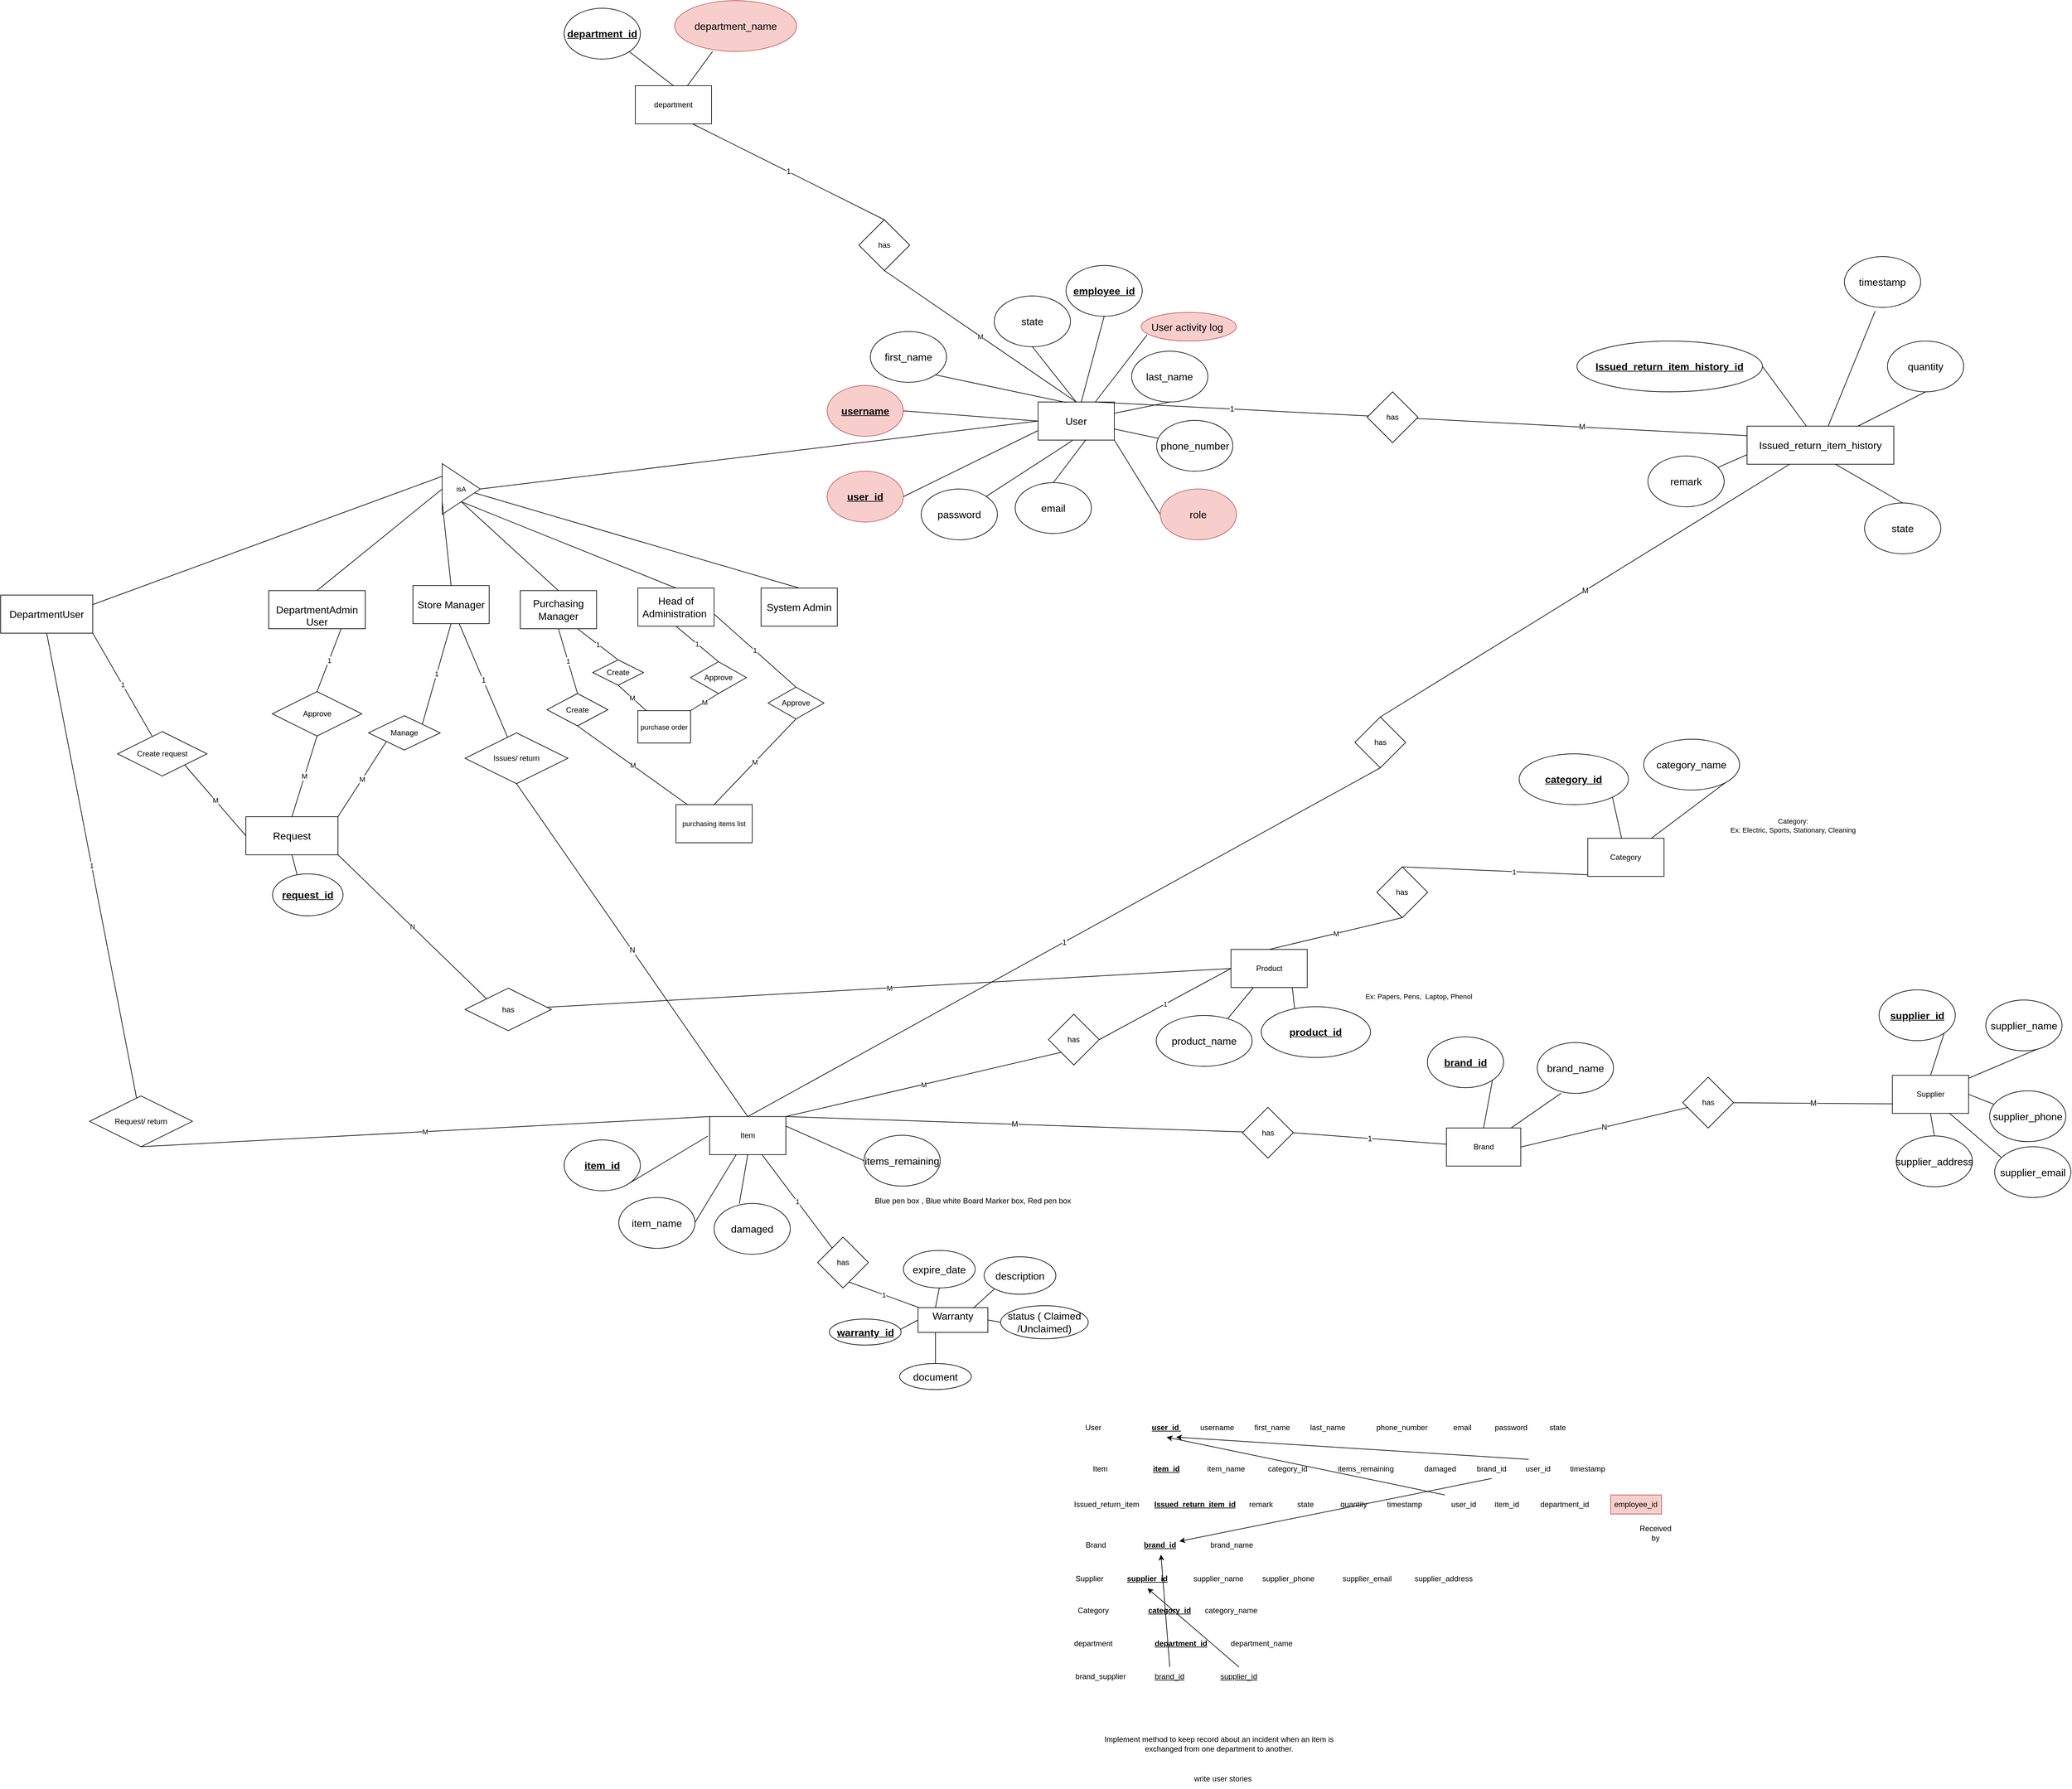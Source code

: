<mxfile version="21.8.1" type="device">
  <diagram name="Page-1" id="1UvbDsuRzjQ0RWcPIdua">
    <mxGraphModel dx="3918" dy="1798" grid="0" gridSize="10" guides="1" tooltips="1" connect="1" arrows="1" fold="1" page="0" pageScale="1" pageWidth="1169" pageHeight="827" math="0" shadow="0">
      <root>
        <mxCell id="0" />
        <mxCell id="1" parent="0" />
        <mxCell id="domzT1zZ1_tL1zmpYCiZ-99" value="1" style="edgeStyle=none;shape=connector;curved=1;rounded=0;orthogonalLoop=1;jettySize=auto;html=1;labelBackgroundColor=default;strokeColor=default;fontFamily=Helvetica;fontSize=12;fontColor=default;endArrow=none;endFill=0;startSize=8;endSize=8;" parent="1" source="ZSCo-rbVH2Ib-BQIdH77-21" target="domzT1zZ1_tL1zmpYCiZ-98" edge="1">
          <mxGeometry relative="1" as="geometry" />
        </mxCell>
        <mxCell id="ZSCo-rbVH2Ib-BQIdH77-15" value="M" style="edgeStyle=none;shape=connector;rounded=0;orthogonalLoop=1;jettySize=auto;html=1;exitX=0.5;exitY=0;exitDx=0;exitDy=0;entryX=0.5;entryY=1;entryDx=0;entryDy=0;labelBackgroundColor=default;strokeColor=default;fontFamily=Helvetica;fontSize=11;fontColor=default;endArrow=none;endFill=0;" parent="1" source="2c8IHYr0CZLpdcVPcbY--1" target="ZSCo-rbVH2Ib-BQIdH77-14" edge="1">
          <mxGeometry relative="1" as="geometry" />
        </mxCell>
        <mxCell id="ZSCo-rbVH2Ib-BQIdH77-17" style="edgeStyle=none;shape=connector;rounded=0;orthogonalLoop=1;jettySize=auto;html=1;exitX=1;exitY=1;exitDx=0;exitDy=0;entryX=0;entryY=0.5;entryDx=0;entryDy=0;labelBackgroundColor=default;strokeColor=default;fontFamily=Helvetica;fontSize=11;fontColor=default;endArrow=none;endFill=0;" parent="1" source="2c8IHYr0CZLpdcVPcbY--1" target="ZSCo-rbVH2Ib-BQIdH77-16" edge="1">
          <mxGeometry relative="1" as="geometry" />
        </mxCell>
        <mxCell id="ZSCo-rbVH2Ib-BQIdH77-79" style="edgeStyle=none;shape=connector;rounded=0;orthogonalLoop=1;jettySize=auto;html=1;exitX=0.75;exitY=0;exitDx=0;exitDy=0;entryX=0.061;entryY=0.791;entryDx=0;entryDy=0;entryPerimeter=0;labelBackgroundColor=default;strokeColor=default;fontFamily=Helvetica;fontSize=11;fontColor=default;endArrow=none;endFill=0;" parent="1" source="2c8IHYr0CZLpdcVPcbY--1" target="ZSCo-rbVH2Ib-BQIdH77-78" edge="1">
          <mxGeometry relative="1" as="geometry" />
        </mxCell>
        <mxCell id="2c8IHYr0CZLpdcVPcbY--1" value="User" style="rounded=0;whiteSpace=wrap;html=1;fontSize=16;" parent="1" vertex="1">
          <mxGeometry x="-874" y="-234" width="120" height="60" as="geometry" />
        </mxCell>
        <mxCell id="2c8IHYr0CZLpdcVPcbY--11" style="edgeStyle=none;curved=1;rounded=0;orthogonalLoop=1;jettySize=auto;html=1;exitX=1;exitY=0.5;exitDx=0;exitDy=0;entryX=0;entryY=0.75;entryDx=0;entryDy=0;fontSize=12;startSize=8;endSize=8;endArrow=none;endFill=0;" parent="1" source="2c8IHYr0CZLpdcVPcbY--2" target="2c8IHYr0CZLpdcVPcbY--1" edge="1">
          <mxGeometry relative="1" as="geometry" />
        </mxCell>
        <mxCell id="2c8IHYr0CZLpdcVPcbY--2" value="&lt;u&gt;&lt;b&gt;user_id&lt;/b&gt;&lt;/u&gt;" style="ellipse;whiteSpace=wrap;html=1;fontSize=16;fillColor=#f8cecc;strokeColor=#b85450;" parent="1" vertex="1">
          <mxGeometry x="-1206" y="-125" width="120" height="80" as="geometry" />
        </mxCell>
        <mxCell id="2c8IHYr0CZLpdcVPcbY--10" style="edgeStyle=none;curved=1;rounded=0;orthogonalLoop=1;jettySize=auto;html=1;exitX=1;exitY=0.5;exitDx=0;exitDy=0;entryX=0;entryY=0.5;entryDx=0;entryDy=0;fontSize=12;startSize=8;endSize=8;endArrow=none;endFill=0;" parent="1" source="2c8IHYr0CZLpdcVPcbY--3" target="2c8IHYr0CZLpdcVPcbY--1" edge="1">
          <mxGeometry relative="1" as="geometry" />
        </mxCell>
        <mxCell id="2c8IHYr0CZLpdcVPcbY--3" value="&lt;b&gt;&lt;u&gt;username&lt;/u&gt;&lt;/b&gt;" style="ellipse;whiteSpace=wrap;html=1;fontSize=16;fillColor=#f8cecc;strokeColor=#b85450;" parent="1" vertex="1">
          <mxGeometry x="-1206" y="-260" width="120" height="80" as="geometry" />
        </mxCell>
        <mxCell id="2c8IHYr0CZLpdcVPcbY--15" style="edgeStyle=none;shape=connector;curved=1;rounded=0;orthogonalLoop=1;jettySize=auto;html=1;exitX=1;exitY=1;exitDx=0;exitDy=0;entryX=0.362;entryY=0.01;entryDx=0;entryDy=0;entryPerimeter=0;labelBackgroundColor=default;strokeColor=default;fontFamily=Helvetica;fontSize=12;fontColor=default;endArrow=none;endFill=0;startSize=8;endSize=8;" parent="1" source="2c8IHYr0CZLpdcVPcbY--4" target="2c8IHYr0CZLpdcVPcbY--1" edge="1">
          <mxGeometry relative="1" as="geometry" />
        </mxCell>
        <mxCell id="2c8IHYr0CZLpdcVPcbY--4" value="first_name" style="ellipse;whiteSpace=wrap;html=1;fontSize=16;" parent="1" vertex="1">
          <mxGeometry x="-1138" y="-345" width="120" height="80" as="geometry" />
        </mxCell>
        <mxCell id="2c8IHYr0CZLpdcVPcbY--16" style="edgeStyle=none;shape=connector;curved=1;rounded=0;orthogonalLoop=1;jettySize=auto;html=1;exitX=0.5;exitY=1;exitDx=0;exitDy=0;labelBackgroundColor=default;strokeColor=default;fontFamily=Helvetica;fontSize=12;fontColor=default;endArrow=none;endFill=0;startSize=8;endSize=8;" parent="1" source="2c8IHYr0CZLpdcVPcbY--5" target="2c8IHYr0CZLpdcVPcbY--1" edge="1">
          <mxGeometry relative="1" as="geometry" />
        </mxCell>
        <mxCell id="2c8IHYr0CZLpdcVPcbY--5" value="last_name" style="ellipse;whiteSpace=wrap;html=1;fontSize=16;" parent="1" vertex="1">
          <mxGeometry x="-726.71" y="-314" width="120" height="80" as="geometry" />
        </mxCell>
        <mxCell id="2c8IHYr0CZLpdcVPcbY--12" style="edgeStyle=none;shape=connector;curved=1;rounded=0;orthogonalLoop=1;jettySize=auto;html=1;exitX=1;exitY=0;exitDx=0;exitDy=0;entryX=0.448;entryY=1.016;entryDx=0;entryDy=0;entryPerimeter=0;labelBackgroundColor=default;strokeColor=default;fontFamily=Helvetica;fontSize=12;fontColor=default;endArrow=none;endFill=0;startSize=8;endSize=8;" parent="1" source="2c8IHYr0CZLpdcVPcbY--6" target="2c8IHYr0CZLpdcVPcbY--1" edge="1">
          <mxGeometry relative="1" as="geometry" />
        </mxCell>
        <mxCell id="2c8IHYr0CZLpdcVPcbY--6" value="password" style="ellipse;whiteSpace=wrap;html=1;fontSize=16;" parent="1" vertex="1">
          <mxGeometry x="-1058" y="-97" width="120" height="80" as="geometry" />
        </mxCell>
        <mxCell id="2c8IHYr0CZLpdcVPcbY--13" style="edgeStyle=none;shape=connector;curved=1;rounded=0;orthogonalLoop=1;jettySize=auto;html=1;exitX=0.5;exitY=0;exitDx=0;exitDy=0;entryX=0.628;entryY=0.988;entryDx=0;entryDy=0;entryPerimeter=0;labelBackgroundColor=default;strokeColor=default;fontFamily=Helvetica;fontSize=12;fontColor=default;endArrow=none;endFill=0;startSize=8;endSize=8;" parent="1" source="2c8IHYr0CZLpdcVPcbY--7" target="2c8IHYr0CZLpdcVPcbY--1" edge="1">
          <mxGeometry relative="1" as="geometry" />
        </mxCell>
        <mxCell id="2c8IHYr0CZLpdcVPcbY--7" value="email" style="ellipse;whiteSpace=wrap;html=1;fontSize=16;" parent="1" vertex="1">
          <mxGeometry x="-910" y="-107" width="120" height="80" as="geometry" />
        </mxCell>
        <mxCell id="2c8IHYr0CZLpdcVPcbY--14" style="edgeStyle=none;shape=connector;curved=1;rounded=0;orthogonalLoop=1;jettySize=auto;html=1;labelBackgroundColor=default;strokeColor=default;fontFamily=Helvetica;fontSize=12;fontColor=default;endArrow=none;endFill=0;startSize=8;endSize=8;" parent="1" source="2c8IHYr0CZLpdcVPcbY--8" target="2c8IHYr0CZLpdcVPcbY--1" edge="1">
          <mxGeometry relative="1" as="geometry" />
        </mxCell>
        <mxCell id="2c8IHYr0CZLpdcVPcbY--8" value="phone_number" style="ellipse;whiteSpace=wrap;html=1;fontSize=16;" parent="1" vertex="1">
          <mxGeometry x="-687.41" y="-205" width="120" height="80" as="geometry" />
        </mxCell>
        <mxCell id="domzT1zZ1_tL1zmpYCiZ-20" style="edgeStyle=none;curved=1;rounded=0;orthogonalLoop=1;jettySize=auto;html=1;exitX=0;exitY=0.75;exitDx=0;exitDy=0;fontSize=12;startSize=8;endSize=8;endArrow=none;endFill=0;" parent="1" source="domzT1zZ1_tL1zmpYCiZ-1" target="domzT1zZ1_tL1zmpYCiZ-17" edge="1">
          <mxGeometry relative="1" as="geometry" />
        </mxCell>
        <mxCell id="domzT1zZ1_tL1zmpYCiZ-1" value="Issued_return_item_history" style="rounded=0;whiteSpace=wrap;html=1;fontSize=16;" parent="1" vertex="1">
          <mxGeometry x="242.0" y="-196" width="231" height="60" as="geometry" />
        </mxCell>
        <mxCell id="domzT1zZ1_tL1zmpYCiZ-2" style="edgeStyle=none;curved=1;rounded=0;orthogonalLoop=1;jettySize=auto;html=1;exitX=1;exitY=0.5;exitDx=0;exitDy=0;fontSize=12;startSize=8;endSize=8;endArrow=none;endFill=0;" parent="1" source="domzT1zZ1_tL1zmpYCiZ-3" target="domzT1zZ1_tL1zmpYCiZ-1" edge="1">
          <mxGeometry relative="1" as="geometry" />
        </mxCell>
        <mxCell id="domzT1zZ1_tL1zmpYCiZ-3" value="Issued_return_item_history_id" style="ellipse;whiteSpace=wrap;html=1;fontSize=16;fontStyle=5" parent="1" vertex="1">
          <mxGeometry x="-25.71" y="-330" width="292" height="80" as="geometry" />
        </mxCell>
        <mxCell id="domzT1zZ1_tL1zmpYCiZ-8" style="edgeStyle=none;shape=connector;curved=1;rounded=0;orthogonalLoop=1;jettySize=auto;html=1;exitX=0.5;exitY=1;exitDx=0;exitDy=0;labelBackgroundColor=default;strokeColor=default;fontFamily=Helvetica;fontSize=12;fontColor=default;endArrow=none;endFill=0;startSize=8;endSize=8;" parent="1" source="domzT1zZ1_tL1zmpYCiZ-9" target="domzT1zZ1_tL1zmpYCiZ-1" edge="1">
          <mxGeometry relative="1" as="geometry">
            <mxPoint x="626.707" y="-301" as="targetPoint" />
          </mxGeometry>
        </mxCell>
        <mxCell id="domzT1zZ1_tL1zmpYCiZ-9" value="quantity" style="ellipse;whiteSpace=wrap;html=1;fontSize=16;" parent="1" vertex="1">
          <mxGeometry x="463.0" y="-330" width="120" height="80" as="geometry" />
        </mxCell>
        <mxCell id="domzT1zZ1_tL1zmpYCiZ-23" style="edgeStyle=none;shape=connector;curved=1;rounded=0;orthogonalLoop=1;jettySize=auto;html=1;exitX=0.403;exitY=1.073;exitDx=0;exitDy=0;labelBackgroundColor=default;strokeColor=default;fontFamily=Helvetica;fontSize=12;fontColor=default;endArrow=none;endFill=0;startSize=8;endSize=8;exitPerimeter=0;" parent="1" source="domzT1zZ1_tL1zmpYCiZ-16" target="domzT1zZ1_tL1zmpYCiZ-1" edge="1">
          <mxGeometry relative="1" as="geometry">
            <mxPoint x="614.337" y="-301" as="targetPoint" />
          </mxGeometry>
        </mxCell>
        <mxCell id="domzT1zZ1_tL1zmpYCiZ-16" value="timestamp" style="ellipse;whiteSpace=wrap;html=1;fontSize=16;" parent="1" vertex="1">
          <mxGeometry x="395.29" y="-463" width="120" height="80" as="geometry" />
        </mxCell>
        <mxCell id="domzT1zZ1_tL1zmpYCiZ-17" value="remark" style="ellipse;whiteSpace=wrap;html=1;fontSize=16;" parent="1" vertex="1">
          <mxGeometry x="86" y="-149" width="120" height="80" as="geometry" />
        </mxCell>
        <mxCell id="domzT1zZ1_tL1zmpYCiZ-22" style="edgeStyle=none;shape=connector;curved=1;rounded=0;orthogonalLoop=1;jettySize=auto;html=1;exitX=0.5;exitY=0;exitDx=0;exitDy=0;labelBackgroundColor=default;strokeColor=default;fontFamily=Helvetica;fontSize=12;fontColor=default;endArrow=none;endFill=0;startSize=8;endSize=8;entryX=0.604;entryY=1.003;entryDx=0;entryDy=0;entryPerimeter=0;" parent="1" source="domzT1zZ1_tL1zmpYCiZ-19" target="domzT1zZ1_tL1zmpYCiZ-1" edge="1">
          <mxGeometry relative="1" as="geometry">
            <mxPoint x="406.789" y="-111.5" as="targetPoint" />
          </mxGeometry>
        </mxCell>
        <mxCell id="domzT1zZ1_tL1zmpYCiZ-19" value="state" style="ellipse;whiteSpace=wrap;html=1;fontSize=16;" parent="1" vertex="1">
          <mxGeometry x="427.0" y="-75" width="120" height="80" as="geometry" />
        </mxCell>
        <mxCell id="domzT1zZ1_tL1zmpYCiZ-92" style="edgeStyle=none;shape=connector;curved=1;rounded=0;orthogonalLoop=1;jettySize=auto;html=1;exitX=0.5;exitY=1;exitDx=0;exitDy=0;entryX=0.331;entryY=0.006;entryDx=0;entryDy=0;entryPerimeter=0;labelBackgroundColor=default;strokeColor=default;fontFamily=Helvetica;fontSize=12;fontColor=default;endArrow=none;endFill=0;startSize=8;endSize=8;" parent="1" source="domzT1zZ1_tL1zmpYCiZ-27" target="domzT1zZ1_tL1zmpYCiZ-91" edge="1">
          <mxGeometry relative="1" as="geometry" />
        </mxCell>
        <mxCell id="domzT1zZ1_tL1zmpYCiZ-206" value="1" style="edgeStyle=none;shape=connector;curved=1;rounded=0;orthogonalLoop=1;jettySize=auto;html=1;exitX=0.5;exitY=0;exitDx=0;exitDy=0;entryX=0.5;entryY=1;entryDx=0;entryDy=0;labelBackgroundColor=default;strokeColor=default;fontFamily=Helvetica;fontSize=12;fontColor=default;endArrow=none;endFill=0;" parent="1" source="domzT1zZ1_tL1zmpYCiZ-27" target="domzT1zZ1_tL1zmpYCiZ-205" edge="1">
          <mxGeometry relative="1" as="geometry" />
        </mxCell>
        <mxCell id="ZSCo-rbVH2Ib-BQIdH77-9" value="M" style="edgeStyle=none;shape=connector;rounded=0;orthogonalLoop=1;jettySize=auto;html=1;exitX=1;exitY=0;exitDx=0;exitDy=0;labelBackgroundColor=default;strokeColor=default;fontFamily=Helvetica;fontSize=11;fontColor=default;endArrow=none;endFill=0;entryX=0;entryY=1;entryDx=0;entryDy=0;" parent="1" source="domzT1zZ1_tL1zmpYCiZ-27" target="ZSCo-rbVH2Ib-BQIdH77-8" edge="1">
          <mxGeometry relative="1" as="geometry">
            <mxPoint x="-762" y="773" as="targetPoint" />
          </mxGeometry>
        </mxCell>
        <mxCell id="ZSCo-rbVH2Ib-BQIdH77-56" value="M" style="edgeStyle=none;shape=connector;rounded=0;orthogonalLoop=1;jettySize=auto;html=1;exitX=0;exitY=0.5;exitDx=0;exitDy=0;labelBackgroundColor=default;strokeColor=default;fontFamily=Helvetica;fontSize=11;fontColor=default;endArrow=none;endFill=0;" parent="1" source="ZSCo-rbVH2Ib-BQIdH77-1" target="ZSCo-rbVH2Ib-BQIdH77-55" edge="1">
          <mxGeometry relative="1" as="geometry" />
        </mxCell>
        <mxCell id="iXMKX-75IvU3oiyJe-wT-4" value="1" style="rounded=0;orthogonalLoop=1;jettySize=auto;html=1;endArrow=none;endFill=0;exitX=0.6;exitY=0.878;exitDx=0;exitDy=0;exitPerimeter=0;" parent="1" source="iXMKX-75IvU3oiyJe-wT-5" target="iXMKX-75IvU3oiyJe-wT-3" edge="1">
          <mxGeometry relative="1" as="geometry">
            <mxPoint x="-1128" y="1121" as="sourcePoint" />
          </mxGeometry>
        </mxCell>
        <mxCell id="iXMKX-75IvU3oiyJe-wT-6" value="1" style="rounded=0;orthogonalLoop=1;jettySize=auto;html=1;endArrow=none;endFill=0;" parent="1" source="domzT1zZ1_tL1zmpYCiZ-27" target="iXMKX-75IvU3oiyJe-wT-5" edge="1">
          <mxGeometry relative="1" as="geometry" />
        </mxCell>
        <mxCell id="domzT1zZ1_tL1zmpYCiZ-27" value="Item" style="rounded=0;whiteSpace=wrap;html=1;fontFamily=Helvetica;fontSize=12;fontColor=default;" parent="1" vertex="1">
          <mxGeometry x="-1391" y="891.16" width="120" height="60" as="geometry" />
        </mxCell>
        <mxCell id="domzT1zZ1_tL1zmpYCiZ-32" style="edgeStyle=none;shape=connector;curved=1;rounded=0;orthogonalLoop=1;jettySize=auto;html=1;exitX=1;exitY=1;exitDx=0;exitDy=0;labelBackgroundColor=default;strokeColor=default;fontFamily=Helvetica;fontSize=12;fontColor=default;endArrow=none;endFill=0;startSize=8;endSize=8;" parent="1" source="domzT1zZ1_tL1zmpYCiZ-28" edge="1">
          <mxGeometry relative="1" as="geometry">
            <mxPoint x="-1393.772" y="921.881" as="targetPoint" />
          </mxGeometry>
        </mxCell>
        <mxCell id="domzT1zZ1_tL1zmpYCiZ-28" value="item_id" style="ellipse;whiteSpace=wrap;html=1;fontSize=16;fontStyle=5" parent="1" vertex="1">
          <mxGeometry x="-1620" y="928" width="120" height="80" as="geometry" />
        </mxCell>
        <mxCell id="domzT1zZ1_tL1zmpYCiZ-33" style="edgeStyle=none;shape=connector;curved=1;rounded=0;orthogonalLoop=1;jettySize=auto;html=1;exitX=1;exitY=1;exitDx=0;exitDy=0;labelBackgroundColor=default;strokeColor=default;fontFamily=Helvetica;fontSize=12;fontColor=default;endArrow=none;endFill=0;startSize=8;endSize=8;" parent="1" source="domzT1zZ1_tL1zmpYCiZ-29" target="domzT1zZ1_tL1zmpYCiZ-27" edge="1">
          <mxGeometry relative="1" as="geometry" />
        </mxCell>
        <mxCell id="domzT1zZ1_tL1zmpYCiZ-29" value="item_name" style="ellipse;whiteSpace=wrap;html=1;fontSize=16;" parent="1" vertex="1">
          <mxGeometry x="-1534" y="1018.66" width="120" height="80" as="geometry" />
        </mxCell>
        <mxCell id="domzT1zZ1_tL1zmpYCiZ-35" style="edgeStyle=none;shape=connector;curved=1;rounded=0;orthogonalLoop=1;jettySize=auto;html=1;exitX=0;exitY=0.5;exitDx=0;exitDy=0;entryX=1;entryY=0.25;entryDx=0;entryDy=0;labelBackgroundColor=default;strokeColor=default;fontFamily=Helvetica;fontSize=12;fontColor=default;endArrow=none;endFill=0;startSize=8;endSize=8;" parent="1" source="domzT1zZ1_tL1zmpYCiZ-31" target="domzT1zZ1_tL1zmpYCiZ-27" edge="1">
          <mxGeometry relative="1" as="geometry" />
        </mxCell>
        <mxCell id="domzT1zZ1_tL1zmpYCiZ-31" value="items_remaining" style="ellipse;whiteSpace=wrap;html=1;fontSize=16;" parent="1" vertex="1">
          <mxGeometry x="-1148" y="920.66" width="120" height="80" as="geometry" />
        </mxCell>
        <mxCell id="domzT1zZ1_tL1zmpYCiZ-108" value="1" style="edgeStyle=none;shape=connector;curved=1;rounded=0;orthogonalLoop=1;jettySize=auto;html=1;entryX=1;entryY=0.5;entryDx=0;entryDy=0;labelBackgroundColor=default;strokeColor=default;fontFamily=Helvetica;fontSize=12;fontColor=default;endArrow=none;endFill=0;startSize=8;endSize=8;" parent="1" source="domzT1zZ1_tL1zmpYCiZ-36" target="domzT1zZ1_tL1zmpYCiZ-107" edge="1">
          <mxGeometry relative="1" as="geometry" />
        </mxCell>
        <mxCell id="domzT1zZ1_tL1zmpYCiZ-36" value="Brand" style="rounded=0;whiteSpace=wrap;html=1;fontFamily=Helvetica;fontSize=12;fontColor=default;" parent="1" vertex="1">
          <mxGeometry x="-231.21" y="909.16" width="117" height="60" as="geometry" />
        </mxCell>
        <mxCell id="domzT1zZ1_tL1zmpYCiZ-37" style="edgeStyle=none;shape=connector;curved=1;rounded=0;orthogonalLoop=1;jettySize=auto;html=1;exitX=1;exitY=1;exitDx=0;exitDy=0;labelBackgroundColor=default;strokeColor=default;fontFamily=Helvetica;fontSize=12;fontColor=default;endArrow=none;endFill=0;startSize=8;endSize=8;entryX=0.5;entryY=0;entryDx=0;entryDy=0;" parent="1" source="domzT1zZ1_tL1zmpYCiZ-38" target="domzT1zZ1_tL1zmpYCiZ-36" edge="1">
          <mxGeometry relative="1" as="geometry">
            <mxPoint x="-249.982" y="869.881" as="targetPoint" />
          </mxGeometry>
        </mxCell>
        <mxCell id="domzT1zZ1_tL1zmpYCiZ-38" value="brand_id" style="ellipse;whiteSpace=wrap;html=1;fontSize=16;fontStyle=5" parent="1" vertex="1">
          <mxGeometry x="-261.21" y="765.66" width="120" height="80" as="geometry" />
        </mxCell>
        <mxCell id="domzT1zZ1_tL1zmpYCiZ-39" style="edgeStyle=none;shape=connector;curved=1;rounded=0;orthogonalLoop=1;jettySize=auto;html=1;exitX=0.311;exitY=0.999;exitDx=0;exitDy=0;labelBackgroundColor=default;strokeColor=default;fontFamily=Helvetica;fontSize=12;fontColor=default;endArrow=none;endFill=0;startSize=8;endSize=8;exitPerimeter=0;" parent="1" source="domzT1zZ1_tL1zmpYCiZ-40" target="domzT1zZ1_tL1zmpYCiZ-36" edge="1">
          <mxGeometry relative="1" as="geometry" />
        </mxCell>
        <mxCell id="domzT1zZ1_tL1zmpYCiZ-40" value="brand_name" style="ellipse;whiteSpace=wrap;html=1;fontSize=16;" parent="1" vertex="1">
          <mxGeometry x="-88.21" y="774.66" width="120" height="80" as="geometry" />
        </mxCell>
        <mxCell id="domzT1zZ1_tL1zmpYCiZ-57" style="edgeStyle=none;shape=connector;curved=1;rounded=0;orthogonalLoop=1;jettySize=auto;html=1;exitX=0.5;exitY=1;exitDx=0;exitDy=0;entryX=0.5;entryY=0;entryDx=0;entryDy=0;labelBackgroundColor=default;strokeColor=default;fontFamily=Helvetica;fontSize=12;fontColor=default;endArrow=none;endFill=0;startSize=8;endSize=8;" parent="1" source="domzT1zZ1_tL1zmpYCiZ-45" target="domzT1zZ1_tL1zmpYCiZ-56" edge="1">
          <mxGeometry relative="1" as="geometry" />
        </mxCell>
        <mxCell id="domzT1zZ1_tL1zmpYCiZ-58" style="edgeStyle=none;shape=connector;curved=1;rounded=0;orthogonalLoop=1;jettySize=auto;html=1;exitX=1;exitY=0.5;exitDx=0;exitDy=0;entryX=0.071;entryY=0.273;entryDx=0;entryDy=0;entryPerimeter=0;labelBackgroundColor=default;strokeColor=default;fontFamily=Helvetica;fontSize=12;fontColor=default;endArrow=none;endFill=0;startSize=8;endSize=8;" parent="1" source="domzT1zZ1_tL1zmpYCiZ-45" target="domzT1zZ1_tL1zmpYCiZ-55" edge="1">
          <mxGeometry relative="1" as="geometry" />
        </mxCell>
        <mxCell id="domzT1zZ1_tL1zmpYCiZ-182" style="edgeStyle=none;shape=connector;curved=1;rounded=0;orthogonalLoop=1;jettySize=auto;html=1;exitX=0.75;exitY=1;exitDx=0;exitDy=0;entryX=0.097;entryY=0.223;entryDx=0;entryDy=0;entryPerimeter=0;labelBackgroundColor=default;strokeColor=default;fontFamily=Helvetica;fontSize=12;fontColor=default;endArrow=none;endFill=0;startSize=8;endSize=8;" parent="1" source="domzT1zZ1_tL1zmpYCiZ-45" target="domzT1zZ1_tL1zmpYCiZ-181" edge="1">
          <mxGeometry relative="1" as="geometry" />
        </mxCell>
        <mxCell id="domzT1zZ1_tL1zmpYCiZ-45" value="Supplier" style="rounded=0;whiteSpace=wrap;html=1;fontFamily=Helvetica;fontSize=12;fontColor=default;" parent="1" vertex="1">
          <mxGeometry x="470.79" y="826.16" width="120" height="60" as="geometry" />
        </mxCell>
        <mxCell id="domzT1zZ1_tL1zmpYCiZ-46" style="edgeStyle=none;shape=connector;curved=1;rounded=0;orthogonalLoop=1;jettySize=auto;html=1;exitX=1;exitY=1;exitDx=0;exitDy=0;labelBackgroundColor=default;strokeColor=default;fontFamily=Helvetica;fontSize=12;fontColor=default;endArrow=none;endFill=0;startSize=8;endSize=8;entryX=0.5;entryY=0;entryDx=0;entryDy=0;" parent="1" source="domzT1zZ1_tL1zmpYCiZ-47" target="domzT1zZ1_tL1zmpYCiZ-45" edge="1">
          <mxGeometry relative="1" as="geometry">
            <mxPoint x="468.018" y="856.881" as="targetPoint" />
          </mxGeometry>
        </mxCell>
        <mxCell id="domzT1zZ1_tL1zmpYCiZ-47" value="supplier_id" style="ellipse;whiteSpace=wrap;html=1;fontSize=16;fontStyle=5" parent="1" vertex="1">
          <mxGeometry x="449.79" y="691.66" width="120" height="80" as="geometry" />
        </mxCell>
        <mxCell id="domzT1zZ1_tL1zmpYCiZ-48" style="edgeStyle=none;shape=connector;curved=1;rounded=0;orthogonalLoop=1;jettySize=auto;html=1;exitX=1;exitY=1;exitDx=0;exitDy=0;labelBackgroundColor=default;strokeColor=default;fontFamily=Helvetica;fontSize=12;fontColor=default;endArrow=none;endFill=0;startSize=8;endSize=8;" parent="1" source="domzT1zZ1_tL1zmpYCiZ-49" target="domzT1zZ1_tL1zmpYCiZ-45" edge="1">
          <mxGeometry relative="1" as="geometry" />
        </mxCell>
        <mxCell id="domzT1zZ1_tL1zmpYCiZ-49" value="supplier_name" style="ellipse;whiteSpace=wrap;html=1;fontSize=16;" parent="1" vertex="1">
          <mxGeometry x="617.79" y="707.66" width="120" height="80" as="geometry" />
        </mxCell>
        <mxCell id="domzT1zZ1_tL1zmpYCiZ-55" value="supplier_phone" style="ellipse;whiteSpace=wrap;html=1;fontSize=16;" parent="1" vertex="1">
          <mxGeometry x="623.79" y="850.66" width="120" height="80" as="geometry" />
        </mxCell>
        <mxCell id="domzT1zZ1_tL1zmpYCiZ-56" value="supplier_address" style="ellipse;whiteSpace=wrap;html=1;fontSize=16;" parent="1" vertex="1">
          <mxGeometry x="476.79" y="921.66" width="120" height="80" as="geometry" />
        </mxCell>
        <mxCell id="ZSCo-rbVH2Ib-BQIdH77-12" value="1" style="edgeStyle=none;shape=connector;rounded=0;orthogonalLoop=1;jettySize=auto;html=1;exitX=0.5;exitY=1;exitDx=0;exitDy=0;entryX=0.5;entryY=0;entryDx=0;entryDy=0;labelBackgroundColor=default;strokeColor=default;fontFamily=Helvetica;fontSize=11;fontColor=default;endArrow=none;endFill=0;" parent="1" source="domzT1zZ1_tL1zmpYCiZ-81" target="ZSCo-rbVH2Ib-BQIdH77-11" edge="1">
          <mxGeometry relative="1" as="geometry" />
        </mxCell>
        <mxCell id="domzT1zZ1_tL1zmpYCiZ-81" value="Category" style="rounded=0;whiteSpace=wrap;html=1;fontFamily=Helvetica;fontSize=12;fontColor=default;" parent="1" vertex="1">
          <mxGeometry x="-8.71" y="453" width="120" height="60" as="geometry" />
        </mxCell>
        <mxCell id="domzT1zZ1_tL1zmpYCiZ-82" style="edgeStyle=none;shape=connector;curved=1;rounded=0;orthogonalLoop=1;jettySize=auto;html=1;exitX=1;exitY=1;exitDx=0;exitDy=0;labelBackgroundColor=default;strokeColor=default;fontFamily=Helvetica;fontSize=12;fontColor=default;endArrow=none;endFill=0;startSize=8;endSize=8;" parent="1" source="domzT1zZ1_tL1zmpYCiZ-83" target="domzT1zZ1_tL1zmpYCiZ-81" edge="1">
          <mxGeometry relative="1" as="geometry">
            <mxPoint x="201.518" y="469.721" as="targetPoint" />
          </mxGeometry>
        </mxCell>
        <mxCell id="domzT1zZ1_tL1zmpYCiZ-83" value="category_id" style="ellipse;whiteSpace=wrap;html=1;fontSize=16;fontStyle=5" parent="1" vertex="1">
          <mxGeometry x="-116.71" y="320" width="172" height="80" as="geometry" />
        </mxCell>
        <mxCell id="domzT1zZ1_tL1zmpYCiZ-84" style="edgeStyle=none;shape=connector;curved=1;rounded=0;orthogonalLoop=1;jettySize=auto;html=1;exitX=1;exitY=1;exitDx=0;exitDy=0;labelBackgroundColor=default;strokeColor=default;fontFamily=Helvetica;fontSize=12;fontColor=default;endArrow=none;endFill=0;startSize=8;endSize=8;" parent="1" source="domzT1zZ1_tL1zmpYCiZ-85" target="domzT1zZ1_tL1zmpYCiZ-81" edge="1">
          <mxGeometry relative="1" as="geometry" />
        </mxCell>
        <mxCell id="domzT1zZ1_tL1zmpYCiZ-85" value="category_name" style="ellipse;whiteSpace=wrap;html=1;fontSize=16;" parent="1" vertex="1">
          <mxGeometry x="79.29" y="297" width="151" height="80" as="geometry" />
        </mxCell>
        <mxCell id="domzT1zZ1_tL1zmpYCiZ-91" value="damaged" style="ellipse;whiteSpace=wrap;html=1;fontSize=16;" parent="1" vertex="1">
          <mxGeometry x="-1384" y="1028" width="120" height="80" as="geometry" />
        </mxCell>
        <mxCell id="domzT1zZ1_tL1zmpYCiZ-93" value="department" style="rounded=0;whiteSpace=wrap;html=1;fontFamily=Helvetica;fontSize=12;fontColor=default;" parent="1" vertex="1">
          <mxGeometry x="-1508" y="-732" width="120" height="60" as="geometry" />
        </mxCell>
        <mxCell id="domzT1zZ1_tL1zmpYCiZ-94" style="edgeStyle=none;shape=connector;curved=1;rounded=0;orthogonalLoop=1;jettySize=auto;html=1;exitX=1;exitY=1;exitDx=0;exitDy=0;labelBackgroundColor=default;strokeColor=default;fontFamily=Helvetica;fontSize=12;fontColor=default;endArrow=none;endFill=0;startSize=8;endSize=8;entryX=0.5;entryY=0;entryDx=0;entryDy=0;" parent="1" source="domzT1zZ1_tL1zmpYCiZ-95" target="domzT1zZ1_tL1zmpYCiZ-93" edge="1">
          <mxGeometry relative="1" as="geometry">
            <mxPoint x="-1510.772" y="-701.279" as="targetPoint" />
          </mxGeometry>
        </mxCell>
        <mxCell id="domzT1zZ1_tL1zmpYCiZ-95" value="department_id" style="ellipse;whiteSpace=wrap;html=1;fontSize=16;fontStyle=5" parent="1" vertex="1">
          <mxGeometry x="-1620" y="-854" width="120" height="80" as="geometry" />
        </mxCell>
        <mxCell id="domzT1zZ1_tL1zmpYCiZ-96" style="edgeStyle=none;shape=connector;curved=1;rounded=0;orthogonalLoop=1;jettySize=auto;html=1;exitX=0.311;exitY=0.999;exitDx=0;exitDy=0;labelBackgroundColor=default;strokeColor=default;fontFamily=Helvetica;fontSize=12;fontColor=default;endArrow=none;endFill=0;startSize=8;endSize=8;exitPerimeter=0;" parent="1" source="domzT1zZ1_tL1zmpYCiZ-97" target="domzT1zZ1_tL1zmpYCiZ-93" edge="1">
          <mxGeometry relative="1" as="geometry" />
        </mxCell>
        <mxCell id="domzT1zZ1_tL1zmpYCiZ-97" value="department_name" style="ellipse;whiteSpace=wrap;html=1;fontSize=16;fillColor=#f8cecc;strokeColor=#b85450;" parent="1" vertex="1">
          <mxGeometry x="-1446" y="-866" width="192" height="80" as="geometry" />
        </mxCell>
        <mxCell id="domzT1zZ1_tL1zmpYCiZ-100" value="N" style="edgeStyle=none;shape=connector;curved=1;rounded=0;orthogonalLoop=1;jettySize=auto;html=1;exitX=0.5;exitY=1;exitDx=0;exitDy=0;entryX=0.5;entryY=0;entryDx=0;entryDy=0;labelBackgroundColor=default;strokeColor=default;fontFamily=Helvetica;fontSize=12;fontColor=default;endArrow=none;endFill=0;startSize=8;endSize=8;" parent="1" source="domzT1zZ1_tL1zmpYCiZ-98" target="domzT1zZ1_tL1zmpYCiZ-27" edge="1">
          <mxGeometry relative="1" as="geometry" />
        </mxCell>
        <mxCell id="domzT1zZ1_tL1zmpYCiZ-98" value="Issues/ return" style="rhombus;whiteSpace=wrap;html=1;fontFamily=Helvetica;fontSize=12;fontColor=default;" parent="1" vertex="1">
          <mxGeometry x="-1776" y="287" width="162" height="80" as="geometry" />
        </mxCell>
        <mxCell id="domzT1zZ1_tL1zmpYCiZ-109" value="M" style="edgeStyle=none;shape=connector;curved=1;rounded=0;orthogonalLoop=1;jettySize=auto;html=1;entryX=1;entryY=0;entryDx=0;entryDy=0;labelBackgroundColor=default;strokeColor=default;fontFamily=Helvetica;fontSize=12;fontColor=default;endArrow=none;endFill=0;startSize=8;endSize=8;" parent="1" source="domzT1zZ1_tL1zmpYCiZ-107" target="domzT1zZ1_tL1zmpYCiZ-27" edge="1">
          <mxGeometry relative="1" as="geometry" />
        </mxCell>
        <mxCell id="domzT1zZ1_tL1zmpYCiZ-107" value="has" style="rhombus;whiteSpace=wrap;html=1;fontFamily=Helvetica;fontSize=12;fontColor=default;" parent="1" vertex="1">
          <mxGeometry x="-552.21" y="876.66" width="80" height="80" as="geometry" />
        </mxCell>
        <mxCell id="domzT1zZ1_tL1zmpYCiZ-131" value="M" style="edgeStyle=none;shape=connector;curved=1;rounded=0;orthogonalLoop=1;jettySize=auto;html=1;entryX=0;entryY=0.75;entryDx=0;entryDy=0;labelBackgroundColor=default;strokeColor=default;fontFamily=Helvetica;fontSize=12;fontColor=default;endArrow=none;endFill=0;startSize=8;endSize=8;" parent="1" source="domzT1zZ1_tL1zmpYCiZ-112" target="domzT1zZ1_tL1zmpYCiZ-45" edge="1">
          <mxGeometry relative="1" as="geometry" />
        </mxCell>
        <mxCell id="domzT1zZ1_tL1zmpYCiZ-132" value="N" style="edgeStyle=none;shape=connector;curved=1;rounded=0;orthogonalLoop=1;jettySize=auto;html=1;labelBackgroundColor=default;strokeColor=default;fontFamily=Helvetica;fontSize=12;fontColor=default;endArrow=none;endFill=0;startSize=8;endSize=8;entryX=1;entryY=0.5;entryDx=0;entryDy=0;" parent="1" source="domzT1zZ1_tL1zmpYCiZ-112" target="domzT1zZ1_tL1zmpYCiZ-36" edge="1">
          <mxGeometry relative="1" as="geometry">
            <mxPoint x="360.73" y="847.91" as="targetPoint" />
          </mxGeometry>
        </mxCell>
        <mxCell id="domzT1zZ1_tL1zmpYCiZ-112" value="has" style="rhombus;whiteSpace=wrap;html=1;fontFamily=Helvetica;fontSize=12;fontColor=default;" parent="1" vertex="1">
          <mxGeometry x="140.79" y="829.16" width="80" height="80" as="geometry" />
        </mxCell>
        <mxCell id="domzT1zZ1_tL1zmpYCiZ-114" style="edgeStyle=none;shape=connector;curved=1;rounded=0;orthogonalLoop=1;jettySize=auto;html=1;entryX=1;entryY=0.25;entryDx=0;entryDy=0;labelBackgroundColor=default;strokeColor=default;fontFamily=Helvetica;fontSize=12;fontColor=default;endArrow=none;endFill=0;startSize=8;endSize=8;" parent="1" source="domzT1zZ1_tL1zmpYCiZ-36" target="domzT1zZ1_tL1zmpYCiZ-36" edge="1">
          <mxGeometry relative="1" as="geometry" />
        </mxCell>
        <mxCell id="domzT1zZ1_tL1zmpYCiZ-123" value="1" style="edgeStyle=none;shape=connector;curved=1;rounded=0;orthogonalLoop=1;jettySize=auto;html=1;entryX=0.75;entryY=1;entryDx=0;entryDy=0;labelBackgroundColor=default;strokeColor=default;fontFamily=Helvetica;fontSize=12;fontColor=default;endArrow=none;endFill=0;startSize=8;endSize=8;exitX=0.5;exitY=0;exitDx=0;exitDy=0;" parent="1" source="ZSCo-rbVH2Ib-BQIdH77-14" target="domzT1zZ1_tL1zmpYCiZ-93" edge="1">
          <mxGeometry relative="1" as="geometry">
            <mxPoint x="-1793" y="-903" as="sourcePoint" />
          </mxGeometry>
        </mxCell>
        <mxCell id="domzT1zZ1_tL1zmpYCiZ-126" value="M" style="edgeStyle=none;shape=connector;curved=1;rounded=0;orthogonalLoop=1;jettySize=auto;html=1;labelBackgroundColor=default;strokeColor=default;fontFamily=Helvetica;fontSize=12;fontColor=default;endArrow=none;endFill=0;startSize=8;endSize=8;entryX=0;entryY=0.25;entryDx=0;entryDy=0;" parent="1" source="domzT1zZ1_tL1zmpYCiZ-125" target="domzT1zZ1_tL1zmpYCiZ-1" edge="1">
          <mxGeometry relative="1" as="geometry">
            <mxPoint x="-244.976" y="-570.052" as="targetPoint" />
          </mxGeometry>
        </mxCell>
        <mxCell id="domzT1zZ1_tL1zmpYCiZ-127" value="1" style="edgeStyle=none;shape=connector;curved=1;rounded=0;orthogonalLoop=1;jettySize=auto;html=1;entryX=0.75;entryY=0;entryDx=0;entryDy=0;labelBackgroundColor=default;strokeColor=default;fontFamily=Helvetica;fontSize=12;fontColor=default;endArrow=none;endFill=0;startSize=8;endSize=8;" parent="1" source="domzT1zZ1_tL1zmpYCiZ-125" target="2c8IHYr0CZLpdcVPcbY--1" edge="1">
          <mxGeometry relative="1" as="geometry" />
        </mxCell>
        <mxCell id="domzT1zZ1_tL1zmpYCiZ-125" value="has" style="rhombus;whiteSpace=wrap;html=1;fontFamily=Helvetica;fontSize=12;fontColor=default;" parent="1" vertex="1">
          <mxGeometry x="-356" y="-250" width="80" height="80" as="geometry" />
        </mxCell>
        <mxCell id="domzT1zZ1_tL1zmpYCiZ-160" value="Issued_return_item" style="text;strokeColor=none;align=center;fillColor=none;html=1;verticalAlign=middle;whiteSpace=wrap;rounded=0;fontSize=12;fontFamily=Helvetica;fontColor=default;" parent="1" vertex="1">
          <mxGeometry x="-795.707" y="1486.999" width="60" height="30" as="geometry" />
        </mxCell>
        <mxCell id="domzT1zZ1_tL1zmpYCiZ-161" value="Issued_return_item_id" style="text;strokeColor=none;align=center;fillColor=none;html=1;verticalAlign=middle;whiteSpace=wrap;rounded=0;fontSize=12;fontFamily=Helvetica;fontColor=default;fontStyle=5" parent="1" vertex="1">
          <mxGeometry x="-678.25" y="1486.999" width="101.68" height="30" as="geometry" />
        </mxCell>
        <mxCell id="domzT1zZ1_tL1zmpYCiZ-162" value="remark" style="text;strokeColor=none;align=center;fillColor=none;html=1;verticalAlign=middle;whiteSpace=wrap;rounded=0;fontSize=12;fontFamily=Helvetica;fontColor=default;" parent="1" vertex="1">
          <mxGeometry x="-552.714" y="1486.999" width="60" height="30" as="geometry" />
        </mxCell>
        <mxCell id="domzT1zZ1_tL1zmpYCiZ-163" value="state" style="text;strokeColor=none;align=center;fillColor=none;html=1;verticalAlign=middle;whiteSpace=wrap;rounded=0;fontSize=12;fontFamily=Helvetica;fontColor=default;" parent="1" vertex="1">
          <mxGeometry x="-482.713" y="1486.999" width="60" height="30" as="geometry" />
        </mxCell>
        <mxCell id="domzT1zZ1_tL1zmpYCiZ-164" value="quantity" style="text;strokeColor=none;align=center;fillColor=none;html=1;verticalAlign=middle;whiteSpace=wrap;rounded=0;fontSize=12;fontFamily=Helvetica;fontColor=default;" parent="1" vertex="1">
          <mxGeometry x="-406.712" y="1486.999" width="60" height="30" as="geometry" />
        </mxCell>
        <mxCell id="domzT1zZ1_tL1zmpYCiZ-165" value="timestamp" style="text;strokeColor=none;align=center;fillColor=none;html=1;verticalAlign=middle;whiteSpace=wrap;rounded=0;fontSize=12;fontFamily=Helvetica;fontColor=default;" parent="1" vertex="1">
          <mxGeometry x="-326.714" y="1486.999" width="60" height="30" as="geometry" />
        </mxCell>
        <mxCell id="domzT1zZ1_tL1zmpYCiZ-201" style="edgeStyle=none;shape=connector;curved=1;rounded=0;orthogonalLoop=1;jettySize=auto;html=1;exitX=0;exitY=0;exitDx=0;exitDy=0;entryX=0.5;entryY=1;entryDx=0;entryDy=0;labelBackgroundColor=default;strokeColor=default;fontFamily=Helvetica;fontSize=12;fontColor=default;endArrow=classic;endFill=1;" parent="1" source="domzT1zZ1_tL1zmpYCiZ-168" target="domzT1zZ1_tL1zmpYCiZ-142" edge="1">
          <mxGeometry relative="1" as="geometry" />
        </mxCell>
        <mxCell id="domzT1zZ1_tL1zmpYCiZ-168" value="user_id" style="text;strokeColor=none;align=center;fillColor=none;html=1;verticalAlign=middle;whiteSpace=wrap;rounded=0;fontSize=12;fontFamily=Helvetica;fontColor=default;" parent="1" vertex="1">
          <mxGeometry x="-233.712" y="1486.999" width="60" height="30" as="geometry" />
        </mxCell>
        <mxCell id="domzT1zZ1_tL1zmpYCiZ-169" value="department_id" style="text;strokeColor=none;align=center;fillColor=none;html=1;verticalAlign=middle;whiteSpace=wrap;rounded=0;fontSize=12;fontFamily=Helvetica;fontColor=default;" parent="1" vertex="1">
          <mxGeometry x="-74.714" y="1486.999" width="60" height="30" as="geometry" />
        </mxCell>
        <mxCell id="domzT1zZ1_tL1zmpYCiZ-151" value="Item" style="text;strokeColor=none;align=center;fillColor=none;html=1;verticalAlign=middle;whiteSpace=wrap;rounded=0;fontSize=12;fontFamily=Helvetica;fontColor=default;" parent="1" vertex="1">
          <mxGeometry x="-805.709" y="1430.999" width="60" height="30" as="geometry" />
        </mxCell>
        <mxCell id="domzT1zZ1_tL1zmpYCiZ-152" value="item_id" style="text;strokeColor=none;align=center;fillColor=none;html=1;verticalAlign=middle;whiteSpace=wrap;rounded=0;fontSize=12;fontFamily=Helvetica;fontColor=default;fontStyle=5" parent="1" vertex="1">
          <mxGeometry x="-701.709" y="1430.999" width="60" height="30" as="geometry" />
        </mxCell>
        <mxCell id="domzT1zZ1_tL1zmpYCiZ-153" value="item_name" style="text;strokeColor=none;align=center;fillColor=none;html=1;verticalAlign=middle;whiteSpace=wrap;rounded=0;fontSize=12;fontFamily=Helvetica;fontColor=default;" parent="1" vertex="1">
          <mxGeometry x="-607.71" y="1430.999" width="60" height="30" as="geometry" />
        </mxCell>
        <mxCell id="domzT1zZ1_tL1zmpYCiZ-154" value="category_id" style="text;strokeColor=none;align=center;fillColor=none;html=1;verticalAlign=middle;whiteSpace=wrap;rounded=0;fontSize=12;fontFamily=Helvetica;fontColor=default;" parent="1" vertex="1">
          <mxGeometry x="-527.71" y="1430.999" width="93.56" height="30" as="geometry" />
        </mxCell>
        <mxCell id="domzT1zZ1_tL1zmpYCiZ-155" value="items_remaining" style="text;strokeColor=none;align=center;fillColor=none;html=1;verticalAlign=middle;whiteSpace=wrap;rounded=0;fontSize=12;fontFamily=Helvetica;fontColor=default;" parent="1" vertex="1">
          <mxGeometry x="-409.71" y="1430.999" width="103.88" height="30" as="geometry" />
        </mxCell>
        <mxCell id="domzT1zZ1_tL1zmpYCiZ-156" value="damaged" style="text;strokeColor=none;align=center;fillColor=none;html=1;verticalAlign=middle;whiteSpace=wrap;rounded=0;fontSize=12;fontFamily=Helvetica;fontColor=default;" parent="1" vertex="1">
          <mxGeometry x="-270.715" y="1430.999" width="60" height="30" as="geometry" />
        </mxCell>
        <mxCell id="domzT1zZ1_tL1zmpYCiZ-157" style="edgeStyle=none;shape=connector;curved=1;rounded=0;orthogonalLoop=1;jettySize=auto;html=1;exitX=0.5;exitY=0;exitDx=0;exitDy=0;labelBackgroundColor=default;strokeColor=default;fontFamily=Helvetica;fontSize=12;fontColor=default;endArrow=none;endFill=0;startSize=8;endSize=8;" parent="1" source="domzT1zZ1_tL1zmpYCiZ-155" target="domzT1zZ1_tL1zmpYCiZ-155" edge="1">
          <mxGeometry relative="1" as="geometry" />
        </mxCell>
        <mxCell id="domzT1zZ1_tL1zmpYCiZ-202" style="edgeStyle=none;shape=connector;curved=1;rounded=0;orthogonalLoop=1;jettySize=auto;html=1;exitX=0.5;exitY=1;exitDx=0;exitDy=0;labelBackgroundColor=default;strokeColor=default;fontFamily=Helvetica;fontSize=12;fontColor=default;endArrow=classic;endFill=1;" parent="1" source="domzT1zZ1_tL1zmpYCiZ-170" target="domzT1zZ1_tL1zmpYCiZ-172" edge="1">
          <mxGeometry relative="1" as="geometry" />
        </mxCell>
        <mxCell id="domzT1zZ1_tL1zmpYCiZ-170" value="brand_id" style="text;strokeColor=none;align=center;fillColor=none;html=1;verticalAlign=middle;whiteSpace=wrap;rounded=0;fontSize=12;fontFamily=Helvetica;fontColor=default;" parent="1" vertex="1">
          <mxGeometry x="-189.711" y="1430.999" width="60" height="30" as="geometry" />
        </mxCell>
        <mxCell id="domzT1zZ1_tL1zmpYCiZ-171" value="Brand" style="text;strokeColor=none;align=center;fillColor=none;html=1;verticalAlign=middle;whiteSpace=wrap;rounded=0;fontSize=12;fontFamily=Helvetica;fontColor=default;" parent="1" vertex="1">
          <mxGeometry x="-812.71" y="1551" width="60" height="30" as="geometry" />
        </mxCell>
        <mxCell id="domzT1zZ1_tL1zmpYCiZ-172" value="brand_id" style="text;strokeColor=none;align=center;fillColor=none;html=1;verticalAlign=middle;whiteSpace=wrap;rounded=0;fontSize=12;fontFamily=Helvetica;fontColor=default;fontStyle=5" parent="1" vertex="1">
          <mxGeometry x="-711.71" y="1551" width="60" height="30" as="geometry" />
        </mxCell>
        <mxCell id="domzT1zZ1_tL1zmpYCiZ-173" value="brand_name" style="text;strokeColor=none;align=center;fillColor=none;html=1;verticalAlign=middle;whiteSpace=wrap;rounded=0;fontSize=12;fontFamily=Helvetica;fontColor=default;" parent="1" vertex="1">
          <mxGeometry x="-598.711" y="1551" width="60" height="30" as="geometry" />
        </mxCell>
        <mxCell id="domzT1zZ1_tL1zmpYCiZ-174" value="Supplier" style="text;strokeColor=none;align=center;fillColor=none;html=1;verticalAlign=middle;whiteSpace=wrap;rounded=0;fontSize=12;fontFamily=Helvetica;fontColor=default;" parent="1" vertex="1">
          <mxGeometry x="-822.996" y="1604.004" width="60" height="30" as="geometry" />
        </mxCell>
        <mxCell id="domzT1zZ1_tL1zmpYCiZ-175" value="supplier_id" style="text;strokeColor=none;align=center;fillColor=none;html=1;verticalAlign=middle;whiteSpace=wrap;rounded=0;fontSize=12;fontFamily=Helvetica;fontColor=default;fontStyle=5" parent="1" vertex="1">
          <mxGeometry x="-731.71" y="1604.004" width="60" height="30" as="geometry" />
        </mxCell>
        <mxCell id="domzT1zZ1_tL1zmpYCiZ-176" value="supplier_name" style="text;strokeColor=none;align=center;fillColor=none;html=1;verticalAlign=middle;whiteSpace=wrap;rounded=0;fontSize=12;fontFamily=Helvetica;fontColor=default;" parent="1" vertex="1">
          <mxGeometry x="-619.998" y="1604.004" width="60" height="30" as="geometry" />
        </mxCell>
        <mxCell id="domzT1zZ1_tL1zmpYCiZ-177" value="supplier_phone" style="text;strokeColor=none;align=center;fillColor=none;html=1;verticalAlign=middle;whiteSpace=wrap;rounded=0;fontSize=12;fontFamily=Helvetica;fontColor=default;" parent="1" vertex="1">
          <mxGeometry x="-509.999" y="1604.004" width="60" height="30" as="geometry" />
        </mxCell>
        <mxCell id="domzT1zZ1_tL1zmpYCiZ-178" value="supplier_email" style="text;strokeColor=none;align=center;fillColor=none;html=1;verticalAlign=middle;whiteSpace=wrap;rounded=0;fontSize=12;fontFamily=Helvetica;fontColor=default;" parent="1" vertex="1">
          <mxGeometry x="-404.0" y="1604.004" width="96" height="30" as="geometry" />
        </mxCell>
        <mxCell id="domzT1zZ1_tL1zmpYCiZ-179" value="supplier_address" style="text;strokeColor=none;align=center;fillColor=none;html=1;verticalAlign=middle;whiteSpace=wrap;rounded=0;fontSize=12;fontFamily=Helvetica;fontColor=default;" parent="1" vertex="1">
          <mxGeometry x="-281.0" y="1604.004" width="91.29" height="30" as="geometry" />
        </mxCell>
        <mxCell id="domzT1zZ1_tL1zmpYCiZ-181" value="&lt;span style=&quot;font-weight: normal;&quot;&gt;supplier_email&lt;/span&gt;" style="ellipse;whiteSpace=wrap;html=1;fontSize=16;fontStyle=1" parent="1" vertex="1">
          <mxGeometry x="631.79" y="938.66" width="120" height="80" as="geometry" />
        </mxCell>
        <mxCell id="domzT1zZ1_tL1zmpYCiZ-183" value="Category" style="text;strokeColor=none;align=center;fillColor=none;html=1;verticalAlign=middle;whiteSpace=wrap;rounded=0;fontSize=12;fontFamily=Helvetica;fontColor=default;" parent="1" vertex="1">
          <mxGeometry x="-816.713" y="1654.004" width="60" height="30" as="geometry" />
        </mxCell>
        <mxCell id="domzT1zZ1_tL1zmpYCiZ-184" value="category_id" style="text;strokeColor=none;align=center;fillColor=none;html=1;verticalAlign=middle;whiteSpace=wrap;rounded=0;fontSize=12;fontFamily=Helvetica;fontColor=default;fontStyle=5" parent="1" vertex="1">
          <mxGeometry x="-696.713" y="1654.004" width="60" height="30" as="geometry" />
        </mxCell>
        <mxCell id="domzT1zZ1_tL1zmpYCiZ-185" value="category_name" style="text;strokeColor=none;align=center;fillColor=none;html=1;verticalAlign=middle;whiteSpace=wrap;rounded=0;fontSize=12;fontFamily=Helvetica;fontColor=default;" parent="1" vertex="1">
          <mxGeometry x="-599.79" y="1654.004" width="60" height="30" as="geometry" />
        </mxCell>
        <mxCell id="domzT1zZ1_tL1zmpYCiZ-186" value="department" style="text;strokeColor=none;align=center;fillColor=none;html=1;verticalAlign=middle;whiteSpace=wrap;rounded=0;fontSize=12;fontFamily=Helvetica;fontColor=default;" parent="1" vertex="1">
          <mxGeometry x="-816.707" y="1706.001" width="60" height="30" as="geometry" />
        </mxCell>
        <mxCell id="domzT1zZ1_tL1zmpYCiZ-187" value="department_id" style="text;strokeColor=none;align=center;fillColor=none;html=1;verticalAlign=middle;whiteSpace=wrap;rounded=0;fontSize=12;fontFamily=Helvetica;fontColor=default;fontStyle=5" parent="1" vertex="1">
          <mxGeometry x="-679.214" y="1705.996" width="60" height="30" as="geometry" />
        </mxCell>
        <mxCell id="domzT1zZ1_tL1zmpYCiZ-188" value="department_name" style="text;strokeColor=none;align=center;fillColor=none;html=1;verticalAlign=middle;whiteSpace=wrap;rounded=0;fontSize=12;fontFamily=Helvetica;fontColor=default;" parent="1" vertex="1">
          <mxGeometry x="-552.214" y="1705.997" width="60" height="30" as="geometry" />
        </mxCell>
        <mxCell id="domzT1zZ1_tL1zmpYCiZ-199" style="edgeStyle=none;curved=1;rounded=0;orthogonalLoop=1;jettySize=auto;html=1;exitX=0.25;exitY=0;exitDx=0;exitDy=0;entryX=0.75;entryY=1;entryDx=0;entryDy=0;labelBackgroundColor=default;strokeColor=default;fontFamily=Helvetica;fontSize=12;fontColor=default;endArrow=classic;endFill=1;" parent="1" source="domzT1zZ1_tL1zmpYCiZ-189" target="domzT1zZ1_tL1zmpYCiZ-142" edge="1">
          <mxGeometry relative="1" as="geometry" />
        </mxCell>
        <mxCell id="domzT1zZ1_tL1zmpYCiZ-189" value="user_id" style="text;strokeColor=none;align=center;fillColor=none;html=1;verticalAlign=middle;whiteSpace=wrap;rounded=0;fontSize=12;fontFamily=Helvetica;fontColor=default;" parent="1" vertex="1">
          <mxGeometry x="-116.714" y="1430.998" width="60" height="30" as="geometry" />
        </mxCell>
        <mxCell id="domzT1zZ1_tL1zmpYCiZ-190" value="brand_supplier" style="text;strokeColor=none;align=center;fillColor=none;html=1;verticalAlign=middle;whiteSpace=wrap;rounded=0;fontSize=12;fontFamily=Helvetica;fontColor=default;" parent="1" vertex="1">
          <mxGeometry x="-816.71" y="1758" width="83" height="30" as="geometry" />
        </mxCell>
        <mxCell id="domzT1zZ1_tL1zmpYCiZ-203" style="edgeStyle=none;shape=connector;curved=1;rounded=0;orthogonalLoop=1;jettySize=auto;html=1;exitX=0.5;exitY=0;exitDx=0;exitDy=0;labelBackgroundColor=default;strokeColor=default;fontFamily=Helvetica;fontSize=12;fontColor=default;endArrow=classic;endFill=1;" parent="1" source="domzT1zZ1_tL1zmpYCiZ-191" target="domzT1zZ1_tL1zmpYCiZ-172" edge="1">
          <mxGeometry relative="1" as="geometry" />
        </mxCell>
        <mxCell id="domzT1zZ1_tL1zmpYCiZ-191" value="brand_id" style="text;strokeColor=none;align=center;fillColor=none;html=1;verticalAlign=middle;whiteSpace=wrap;rounded=0;fontSize=12;fontFamily=Helvetica;fontColor=default;fontStyle=4" parent="1" vertex="1">
          <mxGeometry x="-696.71" y="1758" width="60" height="30" as="geometry" />
        </mxCell>
        <mxCell id="domzT1zZ1_tL1zmpYCiZ-204" style="edgeStyle=none;shape=connector;curved=1;rounded=0;orthogonalLoop=1;jettySize=auto;html=1;exitX=0.5;exitY=0;exitDx=0;exitDy=0;entryX=0.5;entryY=1;entryDx=0;entryDy=0;labelBackgroundColor=default;strokeColor=default;fontFamily=Helvetica;fontSize=12;fontColor=default;endArrow=classic;endFill=1;" parent="1" source="domzT1zZ1_tL1zmpYCiZ-192" target="domzT1zZ1_tL1zmpYCiZ-175" edge="1">
          <mxGeometry relative="1" as="geometry" />
        </mxCell>
        <mxCell id="domzT1zZ1_tL1zmpYCiZ-192" value="supplier_id" style="text;strokeColor=none;align=center;fillColor=none;html=1;verticalAlign=middle;whiteSpace=wrap;rounded=0;fontSize=12;fontFamily=Helvetica;fontColor=default;fontStyle=4" parent="1" vertex="1">
          <mxGeometry x="-587.71" y="1758" width="60" height="30" as="geometry" />
        </mxCell>
        <mxCell id="domzT1zZ1_tL1zmpYCiZ-141" value="User" style="text;strokeColor=none;align=center;fillColor=none;html=1;verticalAlign=middle;whiteSpace=wrap;rounded=0;fontSize=12;fontFamily=Helvetica;fontColor=default;" parent="1" vertex="1">
          <mxGeometry x="-816.709" y="1365.996" width="60" height="30" as="geometry" />
        </mxCell>
        <mxCell id="domzT1zZ1_tL1zmpYCiZ-142" value="user_id&amp;nbsp;" style="text;strokeColor=none;align=center;fillColor=none;html=1;verticalAlign=middle;whiteSpace=wrap;rounded=0;fontSize=12;fontFamily=Helvetica;fontColor=default;fontStyle=5" parent="1" vertex="1">
          <mxGeometry x="-701.711" y="1365.996" width="60" height="30" as="geometry" />
        </mxCell>
        <mxCell id="domzT1zZ1_tL1zmpYCiZ-143" value="username" style="text;strokeColor=none;align=center;fillColor=none;html=1;verticalAlign=middle;whiteSpace=wrap;rounded=0;fontSize=12;fontFamily=Helvetica;fontColor=default;" parent="1" vertex="1">
          <mxGeometry x="-621.706" y="1365.996" width="60" height="30" as="geometry" />
        </mxCell>
        <mxCell id="domzT1zZ1_tL1zmpYCiZ-144" value="&amp;nbsp;first_name" style="text;strokeColor=none;align=center;fillColor=none;html=1;verticalAlign=middle;whiteSpace=wrap;rounded=0;fontSize=12;fontFamily=Helvetica;fontColor=default;" parent="1" vertex="1">
          <mxGeometry x="-536.711" y="1365.996" width="60" height="30" as="geometry" />
        </mxCell>
        <mxCell id="domzT1zZ1_tL1zmpYCiZ-146" value="last_name" style="text;strokeColor=none;align=center;fillColor=none;html=1;verticalAlign=middle;whiteSpace=wrap;rounded=0;fontSize=12;fontFamily=Helvetica;fontColor=default;" parent="1" vertex="1">
          <mxGeometry x="-447.713" y="1365.996" width="60" height="30" as="geometry" />
        </mxCell>
        <mxCell id="domzT1zZ1_tL1zmpYCiZ-147" value="phone_number" style="text;strokeColor=none;align=center;fillColor=none;html=1;verticalAlign=middle;whiteSpace=wrap;rounded=0;fontSize=12;fontFamily=Helvetica;fontColor=default;" parent="1" vertex="1">
          <mxGeometry x="-350.71" y="1365.996" width="100" height="30" as="geometry" />
        </mxCell>
        <mxCell id="domzT1zZ1_tL1zmpYCiZ-148" value="email" style="text;strokeColor=none;align=center;fillColor=none;html=1;verticalAlign=middle;whiteSpace=wrap;rounded=0;fontSize=12;fontFamily=Helvetica;fontColor=default;" parent="1" vertex="1">
          <mxGeometry x="-235.707" y="1365.996" width="60" height="30" as="geometry" />
        </mxCell>
        <mxCell id="domzT1zZ1_tL1zmpYCiZ-149" value="&amp;nbsp;password" style="text;strokeColor=none;align=center;fillColor=none;html=1;verticalAlign=middle;whiteSpace=wrap;rounded=0;fontSize=12;fontFamily=Helvetica;fontColor=default;" parent="1" vertex="1">
          <mxGeometry x="-160.743" y="1365.996" width="60" height="30" as="geometry" />
        </mxCell>
        <mxCell id="domzT1zZ1_tL1zmpYCiZ-193" value="timestamp" style="text;strokeColor=none;align=center;fillColor=none;html=1;verticalAlign=middle;whiteSpace=wrap;rounded=0;fontSize=12;fontFamily=Helvetica;fontColor=default;" parent="1" vertex="1">
          <mxGeometry x="-38.714" y="1430.999" width="60" height="30" as="geometry" />
        </mxCell>
        <mxCell id="domzT1zZ1_tL1zmpYCiZ-207" value="M" style="edgeStyle=none;shape=connector;curved=1;rounded=0;orthogonalLoop=1;jettySize=auto;html=1;exitX=0.5;exitY=0;exitDx=0;exitDy=0;labelBackgroundColor=default;strokeColor=default;fontFamily=Helvetica;fontSize=12;fontColor=default;endArrow=none;endFill=0;" parent="1" source="domzT1zZ1_tL1zmpYCiZ-205" target="domzT1zZ1_tL1zmpYCiZ-1" edge="1">
          <mxGeometry relative="1" as="geometry" />
        </mxCell>
        <mxCell id="domzT1zZ1_tL1zmpYCiZ-205" value="has" style="rhombus;whiteSpace=wrap;html=1;fontFamily=Helvetica;fontSize=12;fontColor=default;" parent="1" vertex="1">
          <mxGeometry x="-375.28" y="262" width="80" height="80" as="geometry" />
        </mxCell>
        <mxCell id="domzT1zZ1_tL1zmpYCiZ-210" value="employee_id" style="text;strokeColor=#b85450;align=center;fillColor=#f8cecc;html=1;verticalAlign=middle;whiteSpace=wrap;rounded=0;fontSize=12;fontFamily=Helvetica;" parent="1" vertex="1">
          <mxGeometry x="27.29" y="1487" width="80" height="30" as="geometry" />
        </mxCell>
        <mxCell id="domzT1zZ1_tL1zmpYCiZ-211" value="Implement method to keep record about an incident when an item is exchanged from one department to another." style="text;strokeColor=none;align=center;fillColor=none;html=1;verticalAlign=middle;whiteSpace=wrap;rounded=0;fontSize=12;fontFamily=Helvetica;fontColor=default;" parent="1" vertex="1">
          <mxGeometry x="-783.71" y="1864" width="390" height="30" as="geometry" />
        </mxCell>
        <mxCell id="domzT1zZ1_tL1zmpYCiZ-212" value="write user stories" style="text;strokeColor=none;align=center;fillColor=none;html=1;verticalAlign=middle;whiteSpace=wrap;rounded=0;fontSize=12;fontFamily=Helvetica;fontColor=default;" parent="1" vertex="1">
          <mxGeometry x="-777.71" y="1919" width="390" height="30" as="geometry" />
        </mxCell>
        <mxCell id="domzT1zZ1_tL1zmpYCiZ-213" value="Received by" style="text;strokeColor=none;align=center;fillColor=none;html=1;verticalAlign=middle;whiteSpace=wrap;rounded=0;fontSize=12;fontFamily=Helvetica;fontColor=default;" parent="1" vertex="1">
          <mxGeometry x="67.795" y="1531.541" width="60" height="30" as="geometry" />
        </mxCell>
        <mxCell id="ZSCo-rbVH2Ib-BQIdH77-45" style="edgeStyle=none;shape=connector;rounded=0;orthogonalLoop=1;jettySize=auto;html=1;exitX=0.5;exitY=1;exitDx=0;exitDy=0;labelBackgroundColor=default;strokeColor=default;fontFamily=Helvetica;fontSize=11;fontColor=default;endArrow=none;endFill=0;" parent="1" source="VwY6Fr-XQ3IiJSOA7xVj-1" target="2c8IHYr0CZLpdcVPcbY--1" edge="1">
          <mxGeometry relative="1" as="geometry" />
        </mxCell>
        <mxCell id="VwY6Fr-XQ3IiJSOA7xVj-1" value="&lt;b&gt;&lt;u&gt;employee_id&lt;/u&gt;&lt;/b&gt;" style="ellipse;whiteSpace=wrap;html=1;fontSize=16;" parent="1" vertex="1">
          <mxGeometry x="-830" y="-449" width="120" height="80" as="geometry" />
        </mxCell>
        <mxCell id="VwY6Fr-XQ3IiJSOA7xVj-3" value="item_id" style="text;strokeColor=none;align=center;fillColor=none;html=1;verticalAlign=middle;whiteSpace=wrap;rounded=0;fontSize=12;fontFamily=Helvetica;fontColor=default;" parent="1" vertex="1">
          <mxGeometry x="-165.714" y="1486.999" width="60" height="30" as="geometry" />
        </mxCell>
        <mxCell id="VwY6Fr-XQ3IiJSOA7xVj-5" style="edgeStyle=none;curved=1;rounded=0;orthogonalLoop=1;jettySize=auto;html=1;exitX=0.5;exitY=1;exitDx=0;exitDy=0;fontSize=12;startSize=8;endSize=8;endArrow=none;endFill=0;entryX=0.5;entryY=0;entryDx=0;entryDy=0;" parent="1" source="VwY6Fr-XQ3IiJSOA7xVj-4" target="2c8IHYr0CZLpdcVPcbY--1" edge="1">
          <mxGeometry relative="1" as="geometry" />
        </mxCell>
        <mxCell id="VwY6Fr-XQ3IiJSOA7xVj-4" value="state" style="ellipse;whiteSpace=wrap;html=1;fontSize=16;" parent="1" vertex="1">
          <mxGeometry x="-943" y="-401" width="120" height="80" as="geometry" />
        </mxCell>
        <mxCell id="VwY6Fr-XQ3IiJSOA7xVj-6" value="state" style="text;strokeColor=none;align=center;fillColor=none;html=1;verticalAlign=middle;whiteSpace=wrap;rounded=0;fontSize=12;fontFamily=Helvetica;fontColor=default;" parent="1" vertex="1">
          <mxGeometry x="-85.713" y="1365.996" width="60" height="30" as="geometry" />
        </mxCell>
        <mxCell id="ZSCo-rbVH2Ib-BQIdH77-6" style="rounded=0;orthogonalLoop=1;jettySize=auto;html=1;exitX=0.75;exitY=0;exitDx=0;exitDy=0;entryX=0.352;entryY=0.965;entryDx=0;entryDy=0;entryPerimeter=0;endArrow=none;endFill=0;" parent="1" source="ZSCo-rbVH2Ib-BQIdH77-1" target="ZSCo-rbVH2Ib-BQIdH77-3" edge="1">
          <mxGeometry relative="1" as="geometry" />
        </mxCell>
        <mxCell id="ZSCo-rbVH2Ib-BQIdH77-1" value="Product" style="rounded=0;whiteSpace=wrap;html=1;fontFamily=Helvetica;fontSize=12;fontColor=default;" parent="1" vertex="1">
          <mxGeometry x="-570.28" y="628" width="120" height="60" as="geometry" />
        </mxCell>
        <mxCell id="ZSCo-rbVH2Ib-BQIdH77-3" value="product_id" style="ellipse;whiteSpace=wrap;html=1;fontSize=16;fontStyle=5" parent="1" vertex="1">
          <mxGeometry x="-522.71" y="718.16" width="172" height="80" as="geometry" />
        </mxCell>
        <mxCell id="ZSCo-rbVH2Ib-BQIdH77-4" style="edgeStyle=none;shape=connector;curved=1;rounded=0;orthogonalLoop=1;jettySize=auto;html=1;exitX=0.345;exitY=0.977;exitDx=0;exitDy=0;labelBackgroundColor=default;strokeColor=default;fontFamily=Helvetica;fontSize=12;fontColor=default;endArrow=none;endFill=0;startSize=8;endSize=8;exitPerimeter=0;" parent="1" source="ZSCo-rbVH2Ib-BQIdH77-5" target="ZSCo-rbVH2Ib-BQIdH77-1" edge="1">
          <mxGeometry relative="1" as="geometry" />
        </mxCell>
        <mxCell id="ZSCo-rbVH2Ib-BQIdH77-5" value="product_name" style="ellipse;whiteSpace=wrap;html=1;fontSize=16;" parent="1" vertex="1">
          <mxGeometry x="-688" y="732" width="151" height="80" as="geometry" />
        </mxCell>
        <mxCell id="ZSCo-rbVH2Ib-BQIdH77-10" value="1" style="edgeStyle=none;shape=connector;rounded=0;orthogonalLoop=1;jettySize=auto;html=1;exitX=1;exitY=0.5;exitDx=0;exitDy=0;entryX=0;entryY=0.5;entryDx=0;entryDy=0;labelBackgroundColor=default;strokeColor=default;fontFamily=Helvetica;fontSize=11;fontColor=default;endArrow=none;endFill=0;" parent="1" source="ZSCo-rbVH2Ib-BQIdH77-8" target="ZSCo-rbVH2Ib-BQIdH77-1" edge="1">
          <mxGeometry relative="1" as="geometry" />
        </mxCell>
        <mxCell id="ZSCo-rbVH2Ib-BQIdH77-8" value="has" style="rhombus;whiteSpace=wrap;html=1;fontFamily=Helvetica;fontSize=12;fontColor=default;" parent="1" vertex="1">
          <mxGeometry x="-857.71" y="730" width="80" height="80" as="geometry" />
        </mxCell>
        <mxCell id="ZSCo-rbVH2Ib-BQIdH77-13" value="M" style="edgeStyle=none;shape=connector;rounded=0;orthogonalLoop=1;jettySize=auto;html=1;exitX=0.5;exitY=1;exitDx=0;exitDy=0;entryX=0.5;entryY=0;entryDx=0;entryDy=0;labelBackgroundColor=default;strokeColor=default;fontFamily=Helvetica;fontSize=11;fontColor=default;endArrow=none;endFill=0;" parent="1" source="ZSCo-rbVH2Ib-BQIdH77-11" target="ZSCo-rbVH2Ib-BQIdH77-1" edge="1">
          <mxGeometry relative="1" as="geometry" />
        </mxCell>
        <mxCell id="ZSCo-rbVH2Ib-BQIdH77-11" value="has" style="rhombus;whiteSpace=wrap;html=1;fontFamily=Helvetica;fontSize=12;fontColor=default;" parent="1" vertex="1">
          <mxGeometry x="-340.71" y="498" width="80" height="80" as="geometry" />
        </mxCell>
        <mxCell id="ZSCo-rbVH2Ib-BQIdH77-14" value="has" style="rhombus;whiteSpace=wrap;html=1;fontFamily=Helvetica;fontSize=12;fontColor=default;" parent="1" vertex="1">
          <mxGeometry x="-1156" y="-521" width="80" height="80" as="geometry" />
        </mxCell>
        <mxCell id="ZSCo-rbVH2Ib-BQIdH77-16" value="role" style="ellipse;whiteSpace=wrap;html=1;fontSize=16;fillColor=#f8cecc;strokeColor=#b85450;" parent="1" vertex="1">
          <mxGeometry x="-681.71" y="-97" width="120" height="80" as="geometry" />
        </mxCell>
        <mxCell id="ZSCo-rbVH2Ib-BQIdH77-25" style="edgeStyle=none;shape=connector;rounded=0;orthogonalLoop=1;jettySize=auto;html=1;exitX=1;exitY=0.5;exitDx=0;exitDy=0;entryX=0;entryY=0.5;entryDx=0;entryDy=0;labelBackgroundColor=default;strokeColor=default;fontFamily=Helvetica;fontSize=11;fontColor=default;endArrow=none;endFill=0;" parent="1" source="ZSCo-rbVH2Ib-BQIdH77-18" target="2c8IHYr0CZLpdcVPcbY--1" edge="1">
          <mxGeometry relative="1" as="geometry" />
        </mxCell>
        <mxCell id="ZSCo-rbVH2Ib-BQIdH77-32" style="edgeStyle=none;shape=connector;rounded=0;orthogonalLoop=1;jettySize=auto;html=1;exitX=0.5;exitY=1;exitDx=0;exitDy=0;entryX=0.5;entryY=0;entryDx=0;entryDy=0;labelBackgroundColor=default;strokeColor=default;fontFamily=Helvetica;fontSize=11;fontColor=default;endArrow=none;endFill=0;" parent="1" source="ZSCo-rbVH2Ib-BQIdH77-18" target="ZSCo-rbVH2Ib-BQIdH77-23" edge="1">
          <mxGeometry relative="1" as="geometry" />
        </mxCell>
        <mxCell id="ZSCo-rbVH2Ib-BQIdH77-18" value="isA" style="triangle;whiteSpace=wrap;html=1;fontFamily=Helvetica;fontSize=11;fontColor=default;" parent="1" vertex="1">
          <mxGeometry x="-1812" y="-137" width="60" height="80" as="geometry" />
        </mxCell>
        <mxCell id="ZSCo-rbVH2Ib-BQIdH77-26" style="edgeStyle=none;shape=connector;rounded=0;orthogonalLoop=1;jettySize=auto;html=1;exitX=1;exitY=0.25;exitDx=0;exitDy=0;entryX=0;entryY=0.25;entryDx=0;entryDy=0;labelBackgroundColor=default;strokeColor=default;fontFamily=Helvetica;fontSize=11;fontColor=default;endArrow=none;endFill=0;" parent="1" source="ZSCo-rbVH2Ib-BQIdH77-19" target="ZSCo-rbVH2Ib-BQIdH77-18" edge="1">
          <mxGeometry relative="1" as="geometry" />
        </mxCell>
        <mxCell id="ZSCo-rbVH2Ib-BQIdH77-39" value="1" style="edgeStyle=none;shape=connector;rounded=0;orthogonalLoop=1;jettySize=auto;html=1;exitX=0.5;exitY=1;exitDx=0;exitDy=0;labelBackgroundColor=default;strokeColor=default;fontFamily=Helvetica;fontSize=11;fontColor=default;endArrow=none;endFill=0;" parent="1" source="ZSCo-rbVH2Ib-BQIdH77-19" target="ZSCo-rbVH2Ib-BQIdH77-38" edge="1">
          <mxGeometry relative="1" as="geometry" />
        </mxCell>
        <mxCell id="ZSCo-rbVH2Ib-BQIdH77-47" value="1" style="edgeStyle=none;shape=connector;rounded=0;orthogonalLoop=1;jettySize=auto;html=1;exitX=1;exitY=1;exitDx=0;exitDy=0;labelBackgroundColor=default;strokeColor=default;fontFamily=Helvetica;fontSize=11;fontColor=default;endArrow=none;endFill=0;" parent="1" source="ZSCo-rbVH2Ib-BQIdH77-19" target="ZSCo-rbVH2Ib-BQIdH77-46" edge="1">
          <mxGeometry relative="1" as="geometry" />
        </mxCell>
        <mxCell id="ZSCo-rbVH2Ib-BQIdH77-19" value="&lt;span style=&quot;color: rgb(0, 0, 0); font-family: Helvetica; font-size: 16px; font-style: normal; font-variant-ligatures: normal; font-variant-caps: normal; font-weight: 400; letter-spacing: normal; orphans: 2; text-align: center; text-indent: 0px; text-transform: none; widows: 2; word-spacing: 0px; -webkit-text-stroke-width: 0px; background-color: rgb(255, 255, 255); text-decoration-thickness: initial; text-decoration-style: initial; text-decoration-color: initial; float: none; display: inline !important;&quot;&gt;DepartmentUser&lt;/span&gt;" style="rounded=0;whiteSpace=wrap;html=1;fontSize=16;" parent="1" vertex="1">
          <mxGeometry x="-2507" y="70" width="145" height="60" as="geometry" />
        </mxCell>
        <mxCell id="ZSCo-rbVH2Ib-BQIdH77-27" style="edgeStyle=none;shape=connector;rounded=0;orthogonalLoop=1;jettySize=auto;html=1;exitX=0.5;exitY=0;exitDx=0;exitDy=0;entryX=0;entryY=0.5;entryDx=0;entryDy=0;labelBackgroundColor=default;strokeColor=default;fontFamily=Helvetica;fontSize=11;fontColor=default;endArrow=none;endFill=0;" parent="1" source="ZSCo-rbVH2Ib-BQIdH77-20" target="ZSCo-rbVH2Ib-BQIdH77-18" edge="1">
          <mxGeometry relative="1" as="geometry" />
        </mxCell>
        <mxCell id="ZSCo-rbVH2Ib-BQIdH77-20" value="&lt;br style=&quot;border-color: var(--border-color); font-size: 12px;&quot;&gt;DepartmentAdmin User" style="rounded=0;whiteSpace=wrap;html=1;fontSize=16;" parent="1" vertex="1">
          <mxGeometry x="-2085" y="63" width="152" height="60" as="geometry" />
        </mxCell>
        <mxCell id="ZSCo-rbVH2Ib-BQIdH77-28" style="edgeStyle=none;shape=connector;rounded=0;orthogonalLoop=1;jettySize=auto;html=1;exitX=0.5;exitY=0;exitDx=0;exitDy=0;labelBackgroundColor=default;strokeColor=default;fontFamily=Helvetica;fontSize=11;fontColor=default;endArrow=none;endFill=0;entryX=0;entryY=0.75;entryDx=0;entryDy=0;" parent="1" source="ZSCo-rbVH2Ib-BQIdH77-21" target="ZSCo-rbVH2Ib-BQIdH77-18" edge="1">
          <mxGeometry relative="1" as="geometry">
            <mxPoint x="-1500" y="-54" as="targetPoint" />
          </mxGeometry>
        </mxCell>
        <mxCell id="ZSCo-rbVH2Ib-BQIdH77-63" value="1" style="edgeStyle=none;shape=connector;rounded=0;orthogonalLoop=1;jettySize=auto;html=1;exitX=0.5;exitY=1;exitDx=0;exitDy=0;entryX=1;entryY=0;entryDx=0;entryDy=0;labelBackgroundColor=default;strokeColor=default;fontFamily=Helvetica;fontSize=11;fontColor=default;endArrow=none;endFill=0;" parent="1" source="ZSCo-rbVH2Ib-BQIdH77-21" target="ZSCo-rbVH2Ib-BQIdH77-61" edge="1">
          <mxGeometry relative="1" as="geometry" />
        </mxCell>
        <mxCell id="ZSCo-rbVH2Ib-BQIdH77-21" value="Store Manager" style="rounded=0;whiteSpace=wrap;html=1;fontSize=16;" parent="1" vertex="1">
          <mxGeometry x="-1858" y="55" width="120" height="60" as="geometry" />
        </mxCell>
        <mxCell id="ZSCo-rbVH2Ib-BQIdH77-29" style="edgeStyle=none;shape=connector;rounded=0;orthogonalLoop=1;jettySize=auto;html=1;exitX=0.5;exitY=0;exitDx=0;exitDy=0;entryX=0.5;entryY=1;entryDx=0;entryDy=0;labelBackgroundColor=default;strokeColor=default;fontFamily=Helvetica;fontSize=11;fontColor=default;endArrow=none;endFill=0;" parent="1" source="ZSCo-rbVH2Ib-BQIdH77-22" target="ZSCo-rbVH2Ib-BQIdH77-18" edge="1">
          <mxGeometry relative="1" as="geometry" />
        </mxCell>
        <mxCell id="ZSCo-rbVH2Ib-BQIdH77-66" value="1" style="edgeStyle=none;shape=connector;rounded=0;orthogonalLoop=1;jettySize=auto;html=1;exitX=0.5;exitY=1;exitDx=0;exitDy=0;entryX=0.5;entryY=0;entryDx=0;entryDy=0;labelBackgroundColor=default;strokeColor=default;fontFamily=Helvetica;fontSize=11;fontColor=default;endArrow=none;endFill=0;" parent="1" source="ZSCo-rbVH2Ib-BQIdH77-22" target="ZSCo-rbVH2Ib-BQIdH77-64" edge="1">
          <mxGeometry relative="1" as="geometry" />
        </mxCell>
        <mxCell id="ZSCo-rbVH2Ib-BQIdH77-73" value="1" style="edgeStyle=none;shape=connector;rounded=0;orthogonalLoop=1;jettySize=auto;html=1;exitX=0.75;exitY=1;exitDx=0;exitDy=0;entryX=0.5;entryY=0;entryDx=0;entryDy=0;labelBackgroundColor=default;strokeColor=default;fontFamily=Helvetica;fontSize=11;fontColor=default;endArrow=none;endFill=0;" parent="1" source="ZSCo-rbVH2Ib-BQIdH77-22" target="ZSCo-rbVH2Ib-BQIdH77-72" edge="1">
          <mxGeometry relative="1" as="geometry" />
        </mxCell>
        <mxCell id="ZSCo-rbVH2Ib-BQIdH77-22" value="Purchasing Manager" style="rounded=0;whiteSpace=wrap;html=1;fontSize=16;" parent="1" vertex="1">
          <mxGeometry x="-1689" y="63" width="120" height="60" as="geometry" />
        </mxCell>
        <mxCell id="ZSCo-rbVH2Ib-BQIdH77-69" value="1" style="edgeStyle=none;shape=connector;rounded=0;orthogonalLoop=1;jettySize=auto;html=1;exitX=0.988;exitY=0.661;exitDx=0;exitDy=0;entryX=0.5;entryY=0;entryDx=0;entryDy=0;labelBackgroundColor=default;strokeColor=default;fontFamily=Helvetica;fontSize=11;fontColor=default;endArrow=none;endFill=0;exitPerimeter=0;" parent="1" source="ZSCo-rbVH2Ib-BQIdH77-23" target="ZSCo-rbVH2Ib-BQIdH77-68" edge="1">
          <mxGeometry relative="1" as="geometry" />
        </mxCell>
        <mxCell id="ZSCo-rbVH2Ib-BQIdH77-76" value="1" style="edgeStyle=none;shape=connector;rounded=0;orthogonalLoop=1;jettySize=auto;html=1;exitX=0.5;exitY=1;exitDx=0;exitDy=0;entryX=0.5;entryY=0;entryDx=0;entryDy=0;labelBackgroundColor=default;strokeColor=default;fontFamily=Helvetica;fontSize=11;fontColor=default;endArrow=none;endFill=0;" parent="1" source="ZSCo-rbVH2Ib-BQIdH77-23" target="ZSCo-rbVH2Ib-BQIdH77-75" edge="1">
          <mxGeometry relative="1" as="geometry" />
        </mxCell>
        <mxCell id="ZSCo-rbVH2Ib-BQIdH77-23" value="Head of Administration&amp;nbsp;" style="rounded=0;whiteSpace=wrap;html=1;fontSize=16;" parent="1" vertex="1">
          <mxGeometry x="-1504" y="59" width="120" height="60" as="geometry" />
        </mxCell>
        <mxCell id="ZSCo-rbVH2Ib-BQIdH77-31" style="edgeStyle=none;shape=connector;rounded=0;orthogonalLoop=1;jettySize=auto;html=1;exitX=0.5;exitY=0;exitDx=0;exitDy=0;labelBackgroundColor=default;strokeColor=default;fontFamily=Helvetica;fontSize=11;fontColor=default;endArrow=none;endFill=0;" parent="1" source="ZSCo-rbVH2Ib-BQIdH77-24" target="ZSCo-rbVH2Ib-BQIdH77-18" edge="1">
          <mxGeometry relative="1" as="geometry" />
        </mxCell>
        <mxCell id="ZSCo-rbVH2Ib-BQIdH77-24" value="System Admin" style="rounded=0;whiteSpace=wrap;html=1;fontSize=16;" parent="1" vertex="1">
          <mxGeometry x="-1310" y="59" width="120" height="60" as="geometry" />
        </mxCell>
        <mxCell id="ZSCo-rbVH2Ib-BQIdH77-40" value="M" style="edgeStyle=none;shape=connector;rounded=0;orthogonalLoop=1;jettySize=auto;html=1;exitX=0.5;exitY=1;exitDx=0;exitDy=0;entryX=0;entryY=0;entryDx=0;entryDy=0;labelBackgroundColor=default;strokeColor=default;fontFamily=Helvetica;fontSize=11;fontColor=default;endArrow=none;endFill=0;" parent="1" source="ZSCo-rbVH2Ib-BQIdH77-38" target="domzT1zZ1_tL1zmpYCiZ-27" edge="1">
          <mxGeometry relative="1" as="geometry" />
        </mxCell>
        <mxCell id="ZSCo-rbVH2Ib-BQIdH77-38" value="Request/ return" style="rhombus;whiteSpace=wrap;html=1;fontFamily=Helvetica;fontSize=12;fontColor=default;" parent="1" vertex="1">
          <mxGeometry x="-2367" y="858.66" width="162" height="80" as="geometry" />
        </mxCell>
        <mxCell id="ZSCo-rbVH2Ib-BQIdH77-49" value="M" style="edgeStyle=none;shape=connector;rounded=0;orthogonalLoop=1;jettySize=auto;html=1;exitX=1;exitY=1;exitDx=0;exitDy=0;entryX=0;entryY=0.5;entryDx=0;entryDy=0;labelBackgroundColor=default;strokeColor=default;fontFamily=Helvetica;fontSize=11;fontColor=default;endArrow=none;endFill=0;" parent="1" source="ZSCo-rbVH2Ib-BQIdH77-46" target="ZSCo-rbVH2Ib-BQIdH77-48" edge="1">
          <mxGeometry relative="1" as="geometry" />
        </mxCell>
        <mxCell id="ZSCo-rbVH2Ib-BQIdH77-46" value="Create request" style="rhombus;whiteSpace=wrap;html=1;fontFamily=Helvetica;fontSize=12;fontColor=default;" parent="1" vertex="1">
          <mxGeometry x="-2323" y="285" width="141" height="70" as="geometry" />
        </mxCell>
        <mxCell id="ZSCo-rbVH2Ib-BQIdH77-57" value="N" style="edgeStyle=none;shape=connector;rounded=0;orthogonalLoop=1;jettySize=auto;html=1;exitX=1;exitY=1;exitDx=0;exitDy=0;entryX=0;entryY=0;entryDx=0;entryDy=0;labelBackgroundColor=default;strokeColor=default;fontFamily=Helvetica;fontSize=11;fontColor=default;endArrow=none;endFill=0;" parent="1" source="ZSCo-rbVH2Ib-BQIdH77-48" target="ZSCo-rbVH2Ib-BQIdH77-55" edge="1">
          <mxGeometry relative="1" as="geometry" />
        </mxCell>
        <mxCell id="ZSCo-rbVH2Ib-BQIdH77-62" value="M" style="edgeStyle=none;shape=connector;rounded=0;orthogonalLoop=1;jettySize=auto;html=1;exitX=1;exitY=0;exitDx=0;exitDy=0;entryX=0;entryY=1;entryDx=0;entryDy=0;labelBackgroundColor=default;strokeColor=default;fontFamily=Helvetica;fontSize=11;fontColor=default;endArrow=none;endFill=0;" parent="1" source="ZSCo-rbVH2Ib-BQIdH77-48" target="ZSCo-rbVH2Ib-BQIdH77-61" edge="1">
          <mxGeometry relative="1" as="geometry" />
        </mxCell>
        <mxCell id="ZSCo-rbVH2Ib-BQIdH77-48" value="Request" style="rounded=0;whiteSpace=wrap;html=1;fontSize=16;" parent="1" vertex="1">
          <mxGeometry x="-2121" y="419" width="145" height="60" as="geometry" />
        </mxCell>
        <mxCell id="ZSCo-rbVH2Ib-BQIdH77-51" style="edgeStyle=none;shape=connector;rounded=0;orthogonalLoop=1;jettySize=auto;html=1;exitX=0.5;exitY=1;exitDx=0;exitDy=0;entryX=0.5;entryY=1;entryDx=0;entryDy=0;labelBackgroundColor=default;strokeColor=default;fontFamily=Helvetica;fontSize=11;fontColor=default;endArrow=none;endFill=0;" parent="1" source="ZSCo-rbVH2Ib-BQIdH77-50" target="ZSCo-rbVH2Ib-BQIdH77-48" edge="1">
          <mxGeometry relative="1" as="geometry" />
        </mxCell>
        <mxCell id="ZSCo-rbVH2Ib-BQIdH77-50" value="request_id" style="ellipse;whiteSpace=wrap;html=1;fontSize=16;fontStyle=5" parent="1" vertex="1">
          <mxGeometry x="-2079" y="509" width="111" height="66" as="geometry" />
        </mxCell>
        <mxCell id="ZSCo-rbVH2Ib-BQIdH77-53" value="M" style="edgeStyle=none;shape=connector;rounded=0;orthogonalLoop=1;jettySize=auto;html=1;exitX=0.5;exitY=1;exitDx=0;exitDy=0;entryX=0.5;entryY=0;entryDx=0;entryDy=0;labelBackgroundColor=default;strokeColor=default;fontFamily=Helvetica;fontSize=11;fontColor=default;endArrow=none;endFill=0;" parent="1" source="ZSCo-rbVH2Ib-BQIdH77-52" target="ZSCo-rbVH2Ib-BQIdH77-48" edge="1">
          <mxGeometry relative="1" as="geometry" />
        </mxCell>
        <mxCell id="ZSCo-rbVH2Ib-BQIdH77-54" value="1" style="edgeStyle=none;shape=connector;rounded=0;orthogonalLoop=1;jettySize=auto;html=1;exitX=0.5;exitY=0;exitDx=0;exitDy=0;entryX=0.75;entryY=1;entryDx=0;entryDy=0;labelBackgroundColor=default;strokeColor=default;fontFamily=Helvetica;fontSize=11;fontColor=default;endArrow=none;endFill=0;" parent="1" source="ZSCo-rbVH2Ib-BQIdH77-52" target="ZSCo-rbVH2Ib-BQIdH77-20" edge="1">
          <mxGeometry relative="1" as="geometry" />
        </mxCell>
        <mxCell id="ZSCo-rbVH2Ib-BQIdH77-52" value="Approve" style="rhombus;whiteSpace=wrap;html=1;fontFamily=Helvetica;fontSize=12;fontColor=default;" parent="1" vertex="1">
          <mxGeometry x="-2079.5" y="222" width="141" height="70" as="geometry" />
        </mxCell>
        <mxCell id="ZSCo-rbVH2Ib-BQIdH77-55" value="has" style="rhombus;whiteSpace=wrap;html=1;fontFamily=Helvetica;fontSize=12;fontColor=default;" parent="1" vertex="1">
          <mxGeometry x="-1776" y="689" width="136" height="67" as="geometry" />
        </mxCell>
        <mxCell id="ZSCo-rbVH2Ib-BQIdH77-58" style="edgeStyle=none;shape=connector;rounded=0;orthogonalLoop=1;jettySize=auto;html=1;exitX=0;exitY=1;exitDx=0;exitDy=0;entryX=0.5;entryY=1;entryDx=0;entryDy=0;labelBackgroundColor=default;strokeColor=default;fontFamily=Helvetica;fontSize=11;fontColor=default;endArrow=none;endFill=0;" parent="1" source="ZSCo-rbVH2Ib-BQIdH77-11" target="ZSCo-rbVH2Ib-BQIdH77-11" edge="1">
          <mxGeometry relative="1" as="geometry" />
        </mxCell>
        <mxCell id="ZSCo-rbVH2Ib-BQIdH77-59" value="Category:&lt;br&gt;Ex: Electric, Sports, Stationary, Cleaning" style="text;html=1;align=center;verticalAlign=middle;resizable=0;points=[];autosize=1;strokeColor=none;fillColor=none;fontSize=11;fontFamily=Helvetica;fontColor=default;" parent="1" vertex="1">
          <mxGeometry x="206" y="414" width="215" height="38" as="geometry" />
        </mxCell>
        <mxCell id="ZSCo-rbVH2Ib-BQIdH77-60" value="Ex: Papers, Pens,&amp;nbsp; Laptop, Phenol" style="text;html=1;align=center;verticalAlign=middle;resizable=0;points=[];autosize=1;strokeColor=none;fillColor=none;fontSize=11;fontFamily=Helvetica;fontColor=default;" parent="1" vertex="1">
          <mxGeometry x="-368" y="689" width="186" height="25" as="geometry" />
        </mxCell>
        <mxCell id="ZSCo-rbVH2Ib-BQIdH77-61" value="Manage" style="rhombus;whiteSpace=wrap;html=1;fontFamily=Helvetica;fontSize=12;fontColor=default;" parent="1" vertex="1">
          <mxGeometry x="-1928" y="260" width="113" height="54" as="geometry" />
        </mxCell>
        <mxCell id="ZSCo-rbVH2Ib-BQIdH77-67" value="M" style="edgeStyle=none;shape=connector;rounded=0;orthogonalLoop=1;jettySize=auto;html=1;exitX=0.5;exitY=1;exitDx=0;exitDy=0;labelBackgroundColor=default;strokeColor=default;fontFamily=Helvetica;fontSize=11;fontColor=default;endArrow=none;endFill=0;" parent="1" source="ZSCo-rbVH2Ib-BQIdH77-64" target="ZSCo-rbVH2Ib-BQIdH77-65" edge="1">
          <mxGeometry relative="1" as="geometry" />
        </mxCell>
        <mxCell id="ZSCo-rbVH2Ib-BQIdH77-64" value="Create" style="rhombus;whiteSpace=wrap;html=1;fontFamily=Helvetica;fontSize=12;fontColor=default;" parent="1" vertex="1">
          <mxGeometry x="-1647" y="225" width="96" height="51" as="geometry" />
        </mxCell>
        <mxCell id="ZSCo-rbVH2Ib-BQIdH77-65" value="purchasing items list" style="whiteSpace=wrap;html=1;fontFamily=Helvetica;fontSize=11;fontColor=default;" parent="1" vertex="1">
          <mxGeometry x="-1444" y="400" width="120" height="60" as="geometry" />
        </mxCell>
        <mxCell id="ZSCo-rbVH2Ib-BQIdH77-70" value="M" style="edgeStyle=none;shape=connector;rounded=0;orthogonalLoop=1;jettySize=auto;html=1;exitX=0.5;exitY=1;exitDx=0;exitDy=0;entryX=0.5;entryY=0;entryDx=0;entryDy=0;labelBackgroundColor=default;strokeColor=default;fontFamily=Helvetica;fontSize=11;fontColor=default;endArrow=none;endFill=0;" parent="1" source="ZSCo-rbVH2Ib-BQIdH77-68" target="ZSCo-rbVH2Ib-BQIdH77-65" edge="1">
          <mxGeometry relative="1" as="geometry" />
        </mxCell>
        <mxCell id="ZSCo-rbVH2Ib-BQIdH77-68" value="Approve" style="rhombus;whiteSpace=wrap;html=1;fontFamily=Helvetica;fontSize=12;fontColor=default;" parent="1" vertex="1">
          <mxGeometry x="-1299" y="215" width="88" height="50" as="geometry" />
        </mxCell>
        <mxCell id="ZSCo-rbVH2Ib-BQIdH77-71" value="purchase order" style="whiteSpace=wrap;html=1;fontFamily=Helvetica;fontSize=11;fontColor=default;" parent="1" vertex="1">
          <mxGeometry x="-1504" y="252" width="83" height="51" as="geometry" />
        </mxCell>
        <mxCell id="ZSCo-rbVH2Ib-BQIdH77-74" value="M" style="edgeStyle=none;shape=connector;rounded=0;orthogonalLoop=1;jettySize=auto;html=1;exitX=0.5;exitY=1;exitDx=0;exitDy=0;labelBackgroundColor=default;strokeColor=default;fontFamily=Helvetica;fontSize=11;fontColor=default;endArrow=none;endFill=0;" parent="1" source="ZSCo-rbVH2Ib-BQIdH77-72" target="ZSCo-rbVH2Ib-BQIdH77-71" edge="1">
          <mxGeometry relative="1" as="geometry" />
        </mxCell>
        <mxCell id="ZSCo-rbVH2Ib-BQIdH77-72" value="Create" style="rhombus;whiteSpace=wrap;html=1;fontFamily=Helvetica;fontSize=12;fontColor=default;" parent="1" vertex="1">
          <mxGeometry x="-1575" y="172" width="80" height="40" as="geometry" />
        </mxCell>
        <mxCell id="ZSCo-rbVH2Ib-BQIdH77-77" value="M" style="edgeStyle=none;shape=connector;rounded=0;orthogonalLoop=1;jettySize=auto;html=1;exitX=0.5;exitY=1;exitDx=0;exitDy=0;entryX=1;entryY=0;entryDx=0;entryDy=0;labelBackgroundColor=default;strokeColor=default;fontFamily=Helvetica;fontSize=11;fontColor=default;endArrow=none;endFill=0;" parent="1" source="ZSCo-rbVH2Ib-BQIdH77-75" target="ZSCo-rbVH2Ib-BQIdH77-71" edge="1">
          <mxGeometry relative="1" as="geometry" />
        </mxCell>
        <mxCell id="ZSCo-rbVH2Ib-BQIdH77-75" value="Approve" style="rhombus;whiteSpace=wrap;html=1;fontFamily=Helvetica;fontSize=12;fontColor=default;" parent="1" vertex="1">
          <mxGeometry x="-1421" y="175" width="88" height="50" as="geometry" />
        </mxCell>
        <mxCell id="ZSCo-rbVH2Ib-BQIdH77-78" value="User activity log&amp;nbsp;" style="ellipse;whiteSpace=wrap;html=1;fontSize=16;fillColor=#f8cecc;strokeColor=#b85450;" parent="1" vertex="1">
          <mxGeometry x="-711.71" y="-375" width="149.71" height="45" as="geometry" />
        </mxCell>
        <mxCell id="iXMKX-75IvU3oiyJe-wT-16" style="edgeStyle=none;shape=connector;rounded=0;orthogonalLoop=1;jettySize=auto;html=1;exitX=0.25;exitY=1;exitDx=0;exitDy=0;labelBackgroundColor=default;strokeColor=default;fontFamily=Helvetica;fontSize=11;fontColor=default;endArrow=none;endFill=0;" parent="1" source="iXMKX-75IvU3oiyJe-wT-3" target="iXMKX-75IvU3oiyJe-wT-15" edge="1">
          <mxGeometry relative="1" as="geometry" />
        </mxCell>
        <mxCell id="iXMKX-75IvU3oiyJe-wT-18" style="edgeStyle=none;shape=connector;rounded=0;orthogonalLoop=1;jettySize=auto;html=1;exitX=0;exitY=0.5;exitDx=0;exitDy=0;entryX=0.976;entryY=0.417;entryDx=0;entryDy=0;entryPerimeter=0;labelBackgroundColor=default;strokeColor=default;fontFamily=Helvetica;fontSize=11;fontColor=default;endArrow=none;endFill=0;" parent="1" source="iXMKX-75IvU3oiyJe-wT-3" target="iXMKX-75IvU3oiyJe-wT-17" edge="1">
          <mxGeometry relative="1" as="geometry" />
        </mxCell>
        <mxCell id="iXMKX-75IvU3oiyJe-wT-3" value="&#xa;&lt;span style=&quot;color: rgb(0, 0, 0); font-family: Helvetica; font-size: 16px; font-style: normal; font-variant-ligatures: normal; font-variant-caps: normal; font-weight: 400; letter-spacing: normal; orphans: 2; text-align: center; text-indent: 0px; text-transform: none; widows: 2; word-spacing: 0px; -webkit-text-stroke-width: 0px; background-color: rgb(255, 255, 255); text-decoration-thickness: initial; text-decoration-style: initial; text-decoration-color: initial; float: none; display: inline !important;&quot;&gt;Warranty&lt;/span&gt;&#xa;&#xa;" style="whiteSpace=wrap;html=1;rounded=0;" parent="1" vertex="1">
          <mxGeometry x="-1063" y="1192" width="110" height="39" as="geometry" />
        </mxCell>
        <mxCell id="iXMKX-75IvU3oiyJe-wT-5" value="has" style="rhombus;whiteSpace=wrap;html=1;rounded=0;" parent="1" vertex="1">
          <mxGeometry x="-1221" y="1081" width="80" height="80" as="geometry" />
        </mxCell>
        <mxCell id="iXMKX-75IvU3oiyJe-wT-9" style="rounded=0;orthogonalLoop=1;jettySize=auto;html=1;exitX=0.5;exitY=1;exitDx=0;exitDy=0;entryX=0.25;entryY=0;entryDx=0;entryDy=0;endArrow=none;endFill=0;" parent="1" source="iXMKX-75IvU3oiyJe-wT-8" target="iXMKX-75IvU3oiyJe-wT-3" edge="1">
          <mxGeometry relative="1" as="geometry" />
        </mxCell>
        <mxCell id="iXMKX-75IvU3oiyJe-wT-8" value="expire_date" style="ellipse;whiteSpace=wrap;html=1;fontSize=16;" parent="1" vertex="1">
          <mxGeometry x="-1086" y="1102" width="113" height="59" as="geometry" />
        </mxCell>
        <mxCell id="iXMKX-75IvU3oiyJe-wT-12" style="rounded=0;orthogonalLoop=1;jettySize=auto;html=1;exitX=0;exitY=1;exitDx=0;exitDy=0;entryX=0.792;entryY=0.02;entryDx=0;entryDy=0;entryPerimeter=0;endArrow=none;endFill=0;" parent="1" source="iXMKX-75IvU3oiyJe-wT-10" target="iXMKX-75IvU3oiyJe-wT-3" edge="1">
          <mxGeometry relative="1" as="geometry" />
        </mxCell>
        <mxCell id="iXMKX-75IvU3oiyJe-wT-10" value="description" style="ellipse;whiteSpace=wrap;html=1;fontSize=16;" parent="1" vertex="1">
          <mxGeometry x="-959" y="1112" width="113" height="59" as="geometry" />
        </mxCell>
        <mxCell id="iXMKX-75IvU3oiyJe-wT-14" style="edgeStyle=none;shape=connector;rounded=0;orthogonalLoop=1;jettySize=auto;html=1;exitX=0;exitY=0.5;exitDx=0;exitDy=0;entryX=1;entryY=0.5;entryDx=0;entryDy=0;labelBackgroundColor=default;strokeColor=default;fontFamily=Helvetica;fontSize=11;fontColor=default;endArrow=none;endFill=0;" parent="1" source="iXMKX-75IvU3oiyJe-wT-13" target="iXMKX-75IvU3oiyJe-wT-3" edge="1">
          <mxGeometry relative="1" as="geometry" />
        </mxCell>
        <mxCell id="iXMKX-75IvU3oiyJe-wT-13" value="status ( Claimed /Unclaimed)" style="ellipse;whiteSpace=wrap;html=1;fontSize=16;" parent="1" vertex="1">
          <mxGeometry x="-933" y="1189" width="138" height="52" as="geometry" />
        </mxCell>
        <mxCell id="iXMKX-75IvU3oiyJe-wT-15" value="document" style="ellipse;whiteSpace=wrap;html=1;fontSize=16;" parent="1" vertex="1">
          <mxGeometry x="-1092" y="1280" width="113" height="41" as="geometry" />
        </mxCell>
        <mxCell id="iXMKX-75IvU3oiyJe-wT-17" value="&lt;u&gt;&lt;b&gt;warranty_id&lt;/b&gt;&lt;/u&gt;" style="ellipse;whiteSpace=wrap;html=1;fontSize=16;" parent="1" vertex="1">
          <mxGeometry x="-1202.5" y="1210" width="113" height="41" as="geometry" />
        </mxCell>
        <mxCell id="pxYzV5knCBMZegtK_w7y-1" value="Blue pen box , Blue white Board Marker box, Red pen box" style="text;html=1;align=center;verticalAlign=middle;resizable=0;points=[];autosize=1;strokeColor=none;fillColor=none;" vertex="1" parent="1">
          <mxGeometry x="-1141" y="1011" width="327" height="26" as="geometry" />
        </mxCell>
      </root>
    </mxGraphModel>
  </diagram>
</mxfile>
